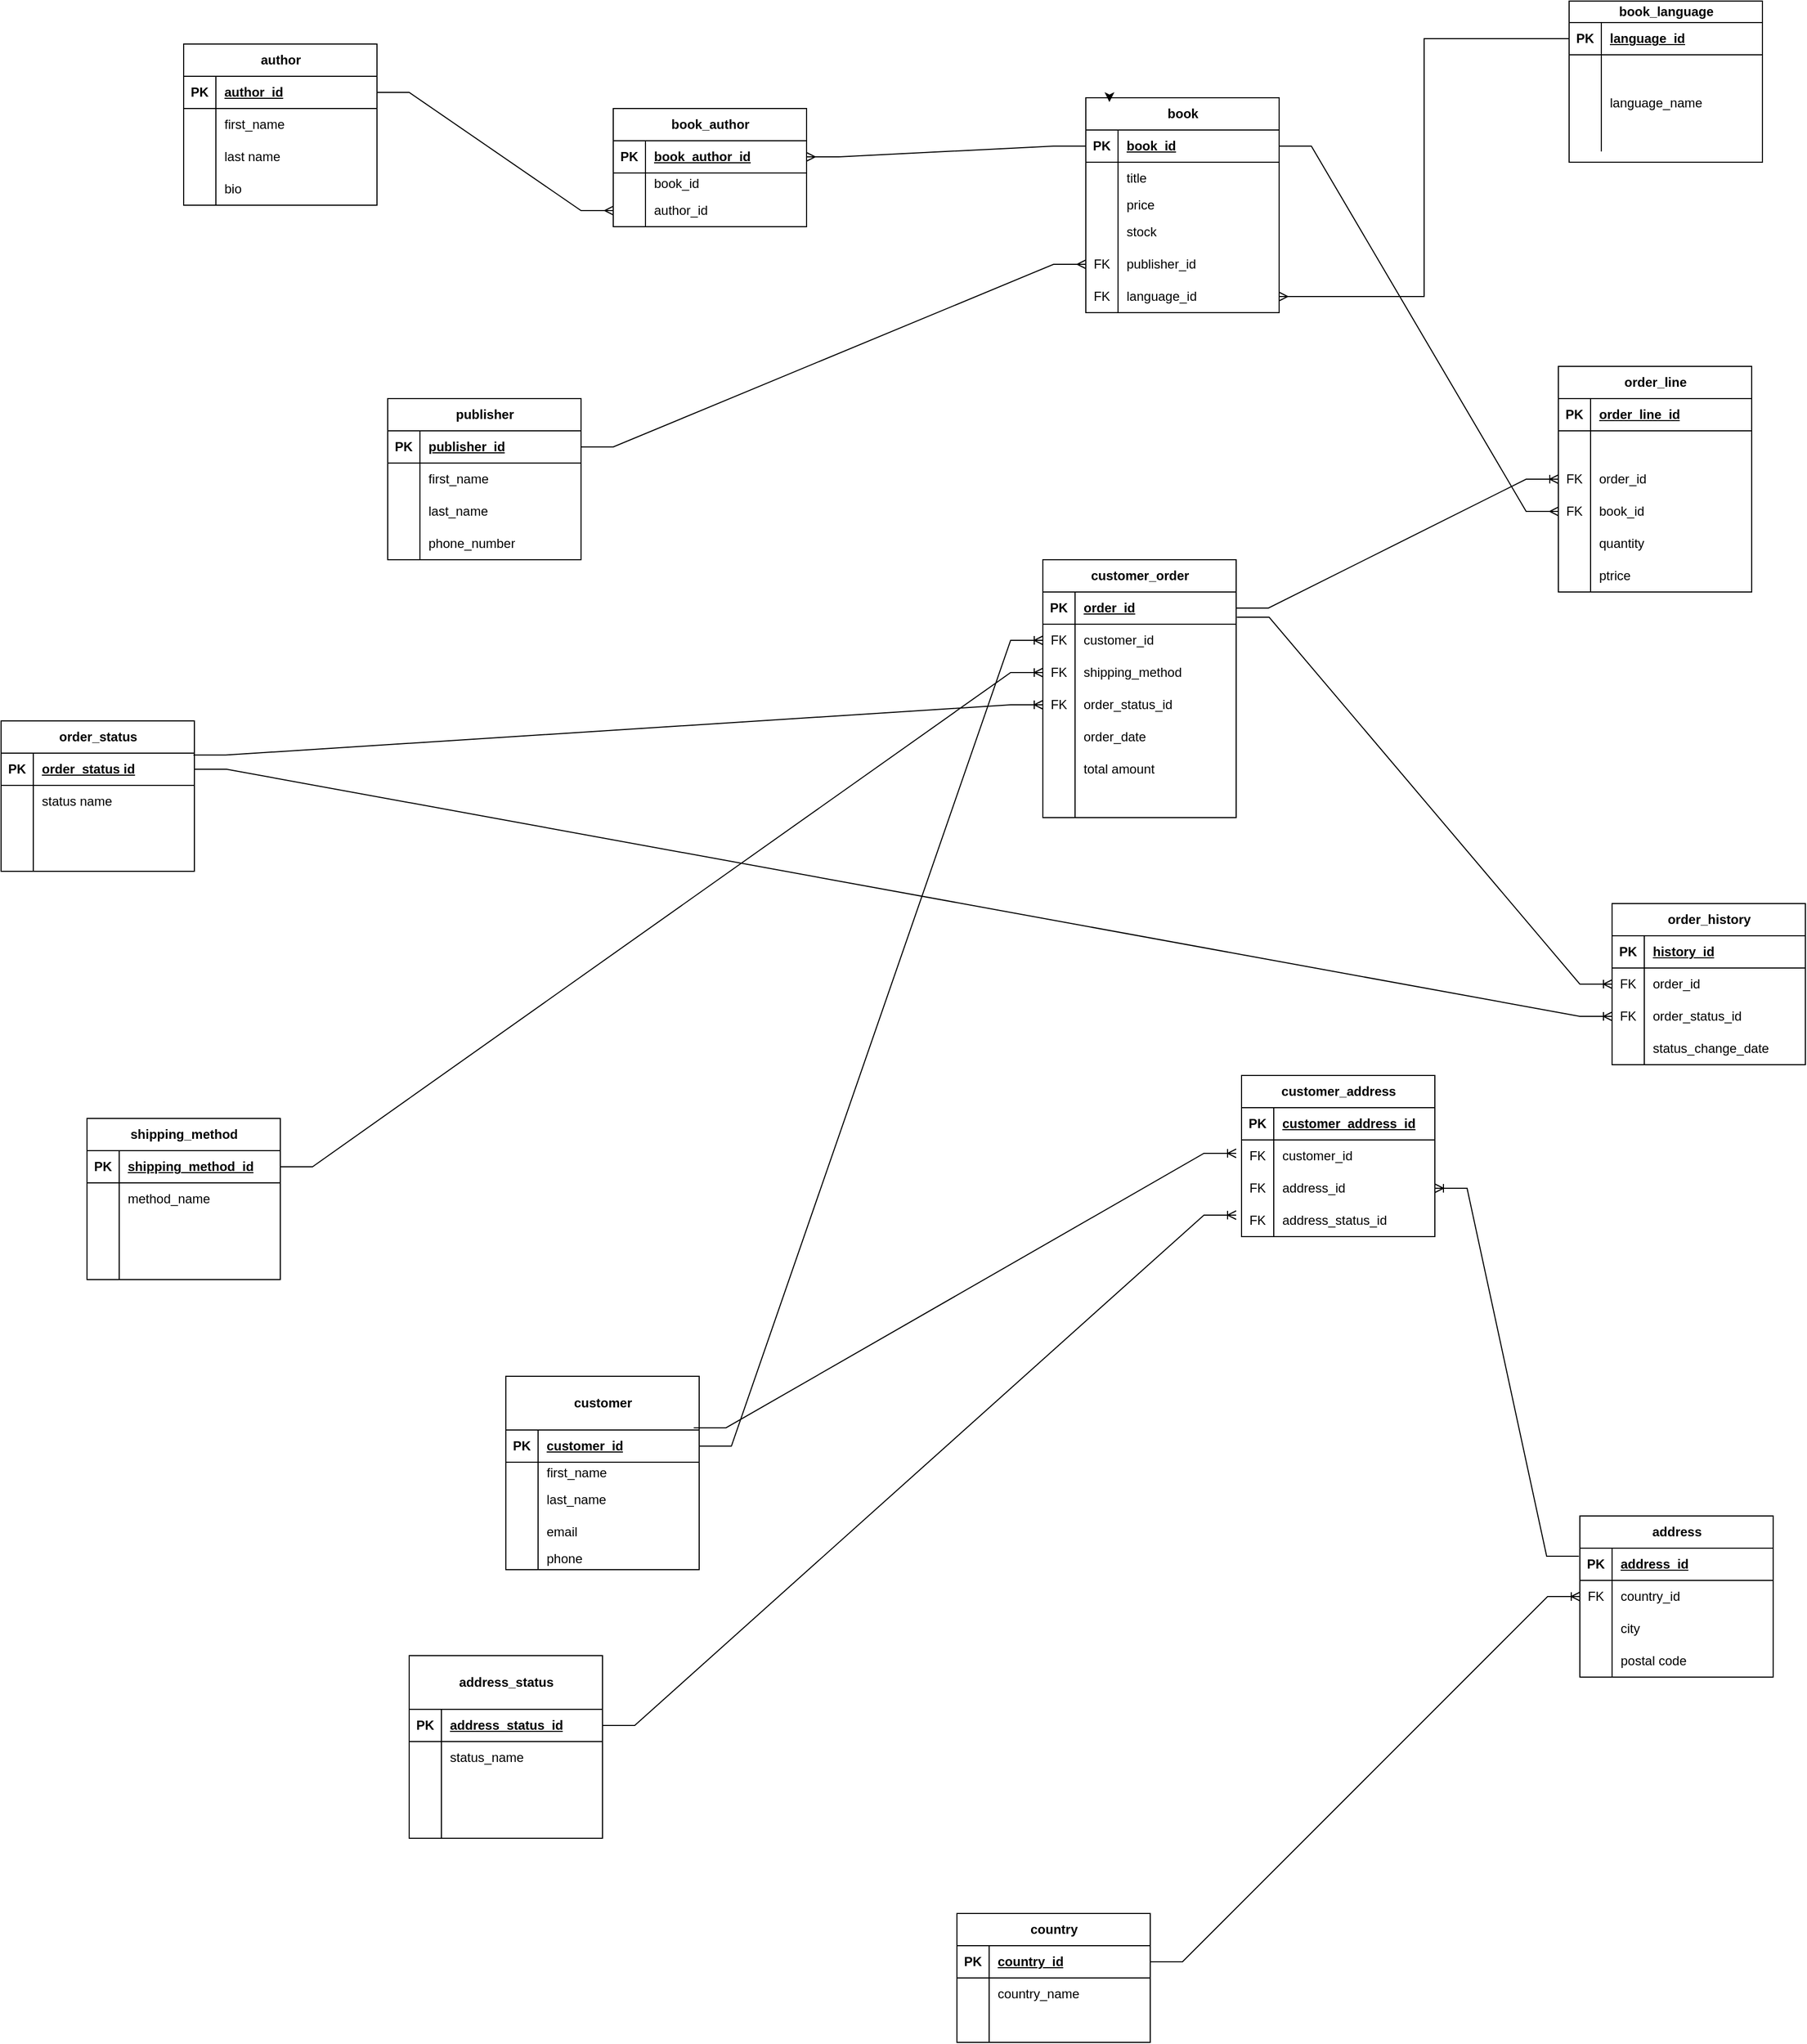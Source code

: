 <mxfile version="26.2.12">
  <diagram name="Page-1" id="sNlpzuWIgk8AGxYkHRoo">
    <mxGraphModel dx="5463" dy="1703" grid="1" gridSize="10" guides="1" tooltips="1" connect="1" arrows="1" fold="1" page="1" pageScale="1" pageWidth="850" pageHeight="1100" math="0" shadow="0">
      <root>
        <mxCell id="0" />
        <mxCell id="1" parent="0" />
        <mxCell id="bATUXsvJRLz7tb7T7iqO-29" value="author" style="shape=table;startSize=30;container=1;collapsible=1;childLayout=tableLayout;fixedRows=1;rowLines=0;fontStyle=1;align=center;resizeLast=1;html=1;" vertex="1" parent="1">
          <mxGeometry x="-1590" y="90" width="180" height="150" as="geometry" />
        </mxCell>
        <mxCell id="bATUXsvJRLz7tb7T7iqO-30" value="" style="shape=tableRow;horizontal=0;startSize=0;swimlaneHead=0;swimlaneBody=0;fillColor=none;collapsible=0;dropTarget=0;points=[[0,0.5],[1,0.5]];portConstraint=eastwest;top=0;left=0;right=0;bottom=1;" vertex="1" parent="bATUXsvJRLz7tb7T7iqO-29">
          <mxGeometry y="30" width="180" height="30" as="geometry" />
        </mxCell>
        <mxCell id="bATUXsvJRLz7tb7T7iqO-31" value="PK" style="shape=partialRectangle;connectable=0;fillColor=none;top=0;left=0;bottom=0;right=0;fontStyle=1;overflow=hidden;whiteSpace=wrap;html=1;" vertex="1" parent="bATUXsvJRLz7tb7T7iqO-30">
          <mxGeometry width="30" height="30" as="geometry">
            <mxRectangle width="30" height="30" as="alternateBounds" />
          </mxGeometry>
        </mxCell>
        <mxCell id="bATUXsvJRLz7tb7T7iqO-32" value="author_id" style="shape=partialRectangle;connectable=0;fillColor=none;top=0;left=0;bottom=0;right=0;align=left;spacingLeft=6;fontStyle=5;overflow=hidden;whiteSpace=wrap;html=1;" vertex="1" parent="bATUXsvJRLz7tb7T7iqO-30">
          <mxGeometry x="30" width="150" height="30" as="geometry">
            <mxRectangle width="150" height="30" as="alternateBounds" />
          </mxGeometry>
        </mxCell>
        <mxCell id="bATUXsvJRLz7tb7T7iqO-33" value="" style="shape=tableRow;horizontal=0;startSize=0;swimlaneHead=0;swimlaneBody=0;fillColor=none;collapsible=0;dropTarget=0;points=[[0,0.5],[1,0.5]];portConstraint=eastwest;top=0;left=0;right=0;bottom=0;" vertex="1" parent="bATUXsvJRLz7tb7T7iqO-29">
          <mxGeometry y="60" width="180" height="30" as="geometry" />
        </mxCell>
        <mxCell id="bATUXsvJRLz7tb7T7iqO-34" value="" style="shape=partialRectangle;connectable=0;fillColor=none;top=0;left=0;bottom=0;right=0;editable=1;overflow=hidden;whiteSpace=wrap;html=1;" vertex="1" parent="bATUXsvJRLz7tb7T7iqO-33">
          <mxGeometry width="30" height="30" as="geometry">
            <mxRectangle width="30" height="30" as="alternateBounds" />
          </mxGeometry>
        </mxCell>
        <mxCell id="bATUXsvJRLz7tb7T7iqO-35" value="first_name" style="shape=partialRectangle;connectable=0;fillColor=none;top=0;left=0;bottom=0;right=0;align=left;spacingLeft=6;overflow=hidden;whiteSpace=wrap;html=1;" vertex="1" parent="bATUXsvJRLz7tb7T7iqO-33">
          <mxGeometry x="30" width="150" height="30" as="geometry">
            <mxRectangle width="150" height="30" as="alternateBounds" />
          </mxGeometry>
        </mxCell>
        <mxCell id="bATUXsvJRLz7tb7T7iqO-36" value="" style="shape=tableRow;horizontal=0;startSize=0;swimlaneHead=0;swimlaneBody=0;fillColor=none;collapsible=0;dropTarget=0;points=[[0,0.5],[1,0.5]];portConstraint=eastwest;top=0;left=0;right=0;bottom=0;" vertex="1" parent="bATUXsvJRLz7tb7T7iqO-29">
          <mxGeometry y="90" width="180" height="30" as="geometry" />
        </mxCell>
        <mxCell id="bATUXsvJRLz7tb7T7iqO-37" value="" style="shape=partialRectangle;connectable=0;fillColor=none;top=0;left=0;bottom=0;right=0;editable=1;overflow=hidden;whiteSpace=wrap;html=1;" vertex="1" parent="bATUXsvJRLz7tb7T7iqO-36">
          <mxGeometry width="30" height="30" as="geometry">
            <mxRectangle width="30" height="30" as="alternateBounds" />
          </mxGeometry>
        </mxCell>
        <mxCell id="bATUXsvJRLz7tb7T7iqO-38" value="last name" style="shape=partialRectangle;connectable=0;fillColor=none;top=0;left=0;bottom=0;right=0;align=left;spacingLeft=6;overflow=hidden;whiteSpace=wrap;html=1;" vertex="1" parent="bATUXsvJRLz7tb7T7iqO-36">
          <mxGeometry x="30" width="150" height="30" as="geometry">
            <mxRectangle width="150" height="30" as="alternateBounds" />
          </mxGeometry>
        </mxCell>
        <mxCell id="bATUXsvJRLz7tb7T7iqO-39" value="" style="shape=tableRow;horizontal=0;startSize=0;swimlaneHead=0;swimlaneBody=0;fillColor=none;collapsible=0;dropTarget=0;points=[[0,0.5],[1,0.5]];portConstraint=eastwest;top=0;left=0;right=0;bottom=0;" vertex="1" parent="bATUXsvJRLz7tb7T7iqO-29">
          <mxGeometry y="120" width="180" height="30" as="geometry" />
        </mxCell>
        <mxCell id="bATUXsvJRLz7tb7T7iqO-40" value="" style="shape=partialRectangle;connectable=0;fillColor=none;top=0;left=0;bottom=0;right=0;editable=1;overflow=hidden;whiteSpace=wrap;html=1;" vertex="1" parent="bATUXsvJRLz7tb7T7iqO-39">
          <mxGeometry width="30" height="30" as="geometry">
            <mxRectangle width="30" height="30" as="alternateBounds" />
          </mxGeometry>
        </mxCell>
        <mxCell id="bATUXsvJRLz7tb7T7iqO-41" value="bio" style="shape=partialRectangle;connectable=0;fillColor=none;top=0;left=0;bottom=0;right=0;align=left;spacingLeft=6;overflow=hidden;whiteSpace=wrap;html=1;" vertex="1" parent="bATUXsvJRLz7tb7T7iqO-39">
          <mxGeometry x="30" width="150" height="30" as="geometry">
            <mxRectangle width="150" height="30" as="alternateBounds" />
          </mxGeometry>
        </mxCell>
        <mxCell id="bATUXsvJRLz7tb7T7iqO-42" value="publisher" style="shape=table;startSize=30;container=1;collapsible=1;childLayout=tableLayout;fixedRows=1;rowLines=0;fontStyle=1;align=center;resizeLast=1;html=1;" vertex="1" parent="1">
          <mxGeometry x="-1400" y="420" width="180" height="150" as="geometry" />
        </mxCell>
        <mxCell id="bATUXsvJRLz7tb7T7iqO-43" value="" style="shape=tableRow;horizontal=0;startSize=0;swimlaneHead=0;swimlaneBody=0;fillColor=none;collapsible=0;dropTarget=0;points=[[0,0.5],[1,0.5]];portConstraint=eastwest;top=0;left=0;right=0;bottom=1;" vertex="1" parent="bATUXsvJRLz7tb7T7iqO-42">
          <mxGeometry y="30" width="180" height="30" as="geometry" />
        </mxCell>
        <mxCell id="bATUXsvJRLz7tb7T7iqO-44" value="PK" style="shape=partialRectangle;connectable=0;fillColor=none;top=0;left=0;bottom=0;right=0;fontStyle=1;overflow=hidden;whiteSpace=wrap;html=1;" vertex="1" parent="bATUXsvJRLz7tb7T7iqO-43">
          <mxGeometry width="30" height="30" as="geometry">
            <mxRectangle width="30" height="30" as="alternateBounds" />
          </mxGeometry>
        </mxCell>
        <mxCell id="bATUXsvJRLz7tb7T7iqO-45" value="publisher_id" style="shape=partialRectangle;connectable=0;fillColor=none;top=0;left=0;bottom=0;right=0;align=left;spacingLeft=6;fontStyle=5;overflow=hidden;whiteSpace=wrap;html=1;" vertex="1" parent="bATUXsvJRLz7tb7T7iqO-43">
          <mxGeometry x="30" width="150" height="30" as="geometry">
            <mxRectangle width="150" height="30" as="alternateBounds" />
          </mxGeometry>
        </mxCell>
        <mxCell id="bATUXsvJRLz7tb7T7iqO-46" value="" style="shape=tableRow;horizontal=0;startSize=0;swimlaneHead=0;swimlaneBody=0;fillColor=none;collapsible=0;dropTarget=0;points=[[0,0.5],[1,0.5]];portConstraint=eastwest;top=0;left=0;right=0;bottom=0;" vertex="1" parent="bATUXsvJRLz7tb7T7iqO-42">
          <mxGeometry y="60" width="180" height="30" as="geometry" />
        </mxCell>
        <mxCell id="bATUXsvJRLz7tb7T7iqO-47" value="" style="shape=partialRectangle;connectable=0;fillColor=none;top=0;left=0;bottom=0;right=0;editable=1;overflow=hidden;whiteSpace=wrap;html=1;" vertex="1" parent="bATUXsvJRLz7tb7T7iqO-46">
          <mxGeometry width="30" height="30" as="geometry">
            <mxRectangle width="30" height="30" as="alternateBounds" />
          </mxGeometry>
        </mxCell>
        <mxCell id="bATUXsvJRLz7tb7T7iqO-48" value="first_name" style="shape=partialRectangle;connectable=0;fillColor=none;top=0;left=0;bottom=0;right=0;align=left;spacingLeft=6;overflow=hidden;whiteSpace=wrap;html=1;" vertex="1" parent="bATUXsvJRLz7tb7T7iqO-46">
          <mxGeometry x="30" width="150" height="30" as="geometry">
            <mxRectangle width="150" height="30" as="alternateBounds" />
          </mxGeometry>
        </mxCell>
        <mxCell id="bATUXsvJRLz7tb7T7iqO-49" value="" style="shape=tableRow;horizontal=0;startSize=0;swimlaneHead=0;swimlaneBody=0;fillColor=none;collapsible=0;dropTarget=0;points=[[0,0.5],[1,0.5]];portConstraint=eastwest;top=0;left=0;right=0;bottom=0;" vertex="1" parent="bATUXsvJRLz7tb7T7iqO-42">
          <mxGeometry y="90" width="180" height="30" as="geometry" />
        </mxCell>
        <mxCell id="bATUXsvJRLz7tb7T7iqO-50" value="" style="shape=partialRectangle;connectable=0;fillColor=none;top=0;left=0;bottom=0;right=0;editable=1;overflow=hidden;whiteSpace=wrap;html=1;" vertex="1" parent="bATUXsvJRLz7tb7T7iqO-49">
          <mxGeometry width="30" height="30" as="geometry">
            <mxRectangle width="30" height="30" as="alternateBounds" />
          </mxGeometry>
        </mxCell>
        <mxCell id="bATUXsvJRLz7tb7T7iqO-51" value="last_name" style="shape=partialRectangle;connectable=0;fillColor=none;top=0;left=0;bottom=0;right=0;align=left;spacingLeft=6;overflow=hidden;whiteSpace=wrap;html=1;" vertex="1" parent="bATUXsvJRLz7tb7T7iqO-49">
          <mxGeometry x="30" width="150" height="30" as="geometry">
            <mxRectangle width="150" height="30" as="alternateBounds" />
          </mxGeometry>
        </mxCell>
        <mxCell id="bATUXsvJRLz7tb7T7iqO-52" value="" style="shape=tableRow;horizontal=0;startSize=0;swimlaneHead=0;swimlaneBody=0;fillColor=none;collapsible=0;dropTarget=0;points=[[0,0.5],[1,0.5]];portConstraint=eastwest;top=0;left=0;right=0;bottom=0;" vertex="1" parent="bATUXsvJRLz7tb7T7iqO-42">
          <mxGeometry y="120" width="180" height="30" as="geometry" />
        </mxCell>
        <mxCell id="bATUXsvJRLz7tb7T7iqO-53" value="" style="shape=partialRectangle;connectable=0;fillColor=none;top=0;left=0;bottom=0;right=0;editable=1;overflow=hidden;whiteSpace=wrap;html=1;" vertex="1" parent="bATUXsvJRLz7tb7T7iqO-52">
          <mxGeometry width="30" height="30" as="geometry">
            <mxRectangle width="30" height="30" as="alternateBounds" />
          </mxGeometry>
        </mxCell>
        <mxCell id="bATUXsvJRLz7tb7T7iqO-54" value="phone_number" style="shape=partialRectangle;connectable=0;fillColor=none;top=0;left=0;bottom=0;right=0;align=left;spacingLeft=6;overflow=hidden;whiteSpace=wrap;html=1;" vertex="1" parent="bATUXsvJRLz7tb7T7iqO-52">
          <mxGeometry x="30" width="150" height="30" as="geometry">
            <mxRectangle width="150" height="30" as="alternateBounds" />
          </mxGeometry>
        </mxCell>
        <mxCell id="bATUXsvJRLz7tb7T7iqO-16" value="book_language" style="shape=table;startSize=20;container=1;collapsible=1;childLayout=tableLayout;fixedRows=1;rowLines=0;fontStyle=1;align=center;resizeLast=1;html=1;" vertex="1" parent="1">
          <mxGeometry x="-300" y="50" width="180" height="150" as="geometry" />
        </mxCell>
        <mxCell id="bATUXsvJRLz7tb7T7iqO-17" value="" style="shape=tableRow;horizontal=0;startSize=0;swimlaneHead=0;swimlaneBody=0;fillColor=none;collapsible=0;dropTarget=0;points=[[0,0.5],[1,0.5]];portConstraint=eastwest;top=0;left=0;right=0;bottom=1;" vertex="1" parent="bATUXsvJRLz7tb7T7iqO-16">
          <mxGeometry y="20" width="180" height="30" as="geometry" />
        </mxCell>
        <mxCell id="bATUXsvJRLz7tb7T7iqO-18" value="PK" style="shape=partialRectangle;connectable=0;fillColor=none;top=0;left=0;bottom=0;right=0;fontStyle=1;overflow=hidden;whiteSpace=wrap;html=1;" vertex="1" parent="bATUXsvJRLz7tb7T7iqO-17">
          <mxGeometry width="30" height="30" as="geometry">
            <mxRectangle width="30" height="30" as="alternateBounds" />
          </mxGeometry>
        </mxCell>
        <mxCell id="bATUXsvJRLz7tb7T7iqO-19" value="language_id" style="shape=partialRectangle;connectable=0;fillColor=none;top=0;left=0;bottom=0;right=0;align=left;spacingLeft=6;fontStyle=5;overflow=hidden;whiteSpace=wrap;html=1;" vertex="1" parent="bATUXsvJRLz7tb7T7iqO-17">
          <mxGeometry x="30" width="150" height="30" as="geometry">
            <mxRectangle width="150" height="30" as="alternateBounds" />
          </mxGeometry>
        </mxCell>
        <mxCell id="bATUXsvJRLz7tb7T7iqO-20" value="" style="shape=tableRow;horizontal=0;startSize=0;swimlaneHead=0;swimlaneBody=0;fillColor=none;collapsible=0;dropTarget=0;points=[[0,0.5],[1,0.5]];portConstraint=eastwest;top=0;left=0;right=0;bottom=0;" vertex="1" parent="bATUXsvJRLz7tb7T7iqO-16">
          <mxGeometry y="50" width="180" height="30" as="geometry" />
        </mxCell>
        <mxCell id="bATUXsvJRLz7tb7T7iqO-21" value="" style="shape=partialRectangle;connectable=0;fillColor=none;top=0;left=0;bottom=0;right=0;editable=1;overflow=hidden;whiteSpace=wrap;html=1;" vertex="1" parent="bATUXsvJRLz7tb7T7iqO-20">
          <mxGeometry width="30" height="30" as="geometry">
            <mxRectangle width="30" height="30" as="alternateBounds" />
          </mxGeometry>
        </mxCell>
        <mxCell id="bATUXsvJRLz7tb7T7iqO-22" value="" style="shape=partialRectangle;connectable=0;fillColor=none;top=0;left=0;bottom=0;right=0;align=left;spacingLeft=6;overflow=hidden;whiteSpace=wrap;html=1;" vertex="1" parent="bATUXsvJRLz7tb7T7iqO-20">
          <mxGeometry x="30" width="150" height="30" as="geometry">
            <mxRectangle width="150" height="30" as="alternateBounds" />
          </mxGeometry>
        </mxCell>
        <mxCell id="bATUXsvJRLz7tb7T7iqO-23" value="" style="shape=tableRow;horizontal=0;startSize=0;swimlaneHead=0;swimlaneBody=0;fillColor=none;collapsible=0;dropTarget=0;points=[[0,0.5],[1,0.5]];portConstraint=eastwest;top=0;left=0;right=0;bottom=0;" vertex="1" parent="bATUXsvJRLz7tb7T7iqO-16">
          <mxGeometry y="80" width="180" height="30" as="geometry" />
        </mxCell>
        <mxCell id="bATUXsvJRLz7tb7T7iqO-24" value="" style="shape=partialRectangle;connectable=0;fillColor=none;top=0;left=0;bottom=0;right=0;editable=1;overflow=hidden;whiteSpace=wrap;html=1;" vertex="1" parent="bATUXsvJRLz7tb7T7iqO-23">
          <mxGeometry width="30" height="30" as="geometry">
            <mxRectangle width="30" height="30" as="alternateBounds" />
          </mxGeometry>
        </mxCell>
        <mxCell id="bATUXsvJRLz7tb7T7iqO-25" value="language_name" style="shape=partialRectangle;connectable=0;fillColor=none;top=0;left=0;bottom=0;right=0;align=left;spacingLeft=6;overflow=hidden;whiteSpace=wrap;html=1;" vertex="1" parent="bATUXsvJRLz7tb7T7iqO-23">
          <mxGeometry x="30" width="150" height="30" as="geometry">
            <mxRectangle width="150" height="30" as="alternateBounds" />
          </mxGeometry>
        </mxCell>
        <mxCell id="bATUXsvJRLz7tb7T7iqO-26" value="" style="shape=tableRow;horizontal=0;startSize=0;swimlaneHead=0;swimlaneBody=0;fillColor=none;collapsible=0;dropTarget=0;points=[[0,0.5],[1,0.5]];portConstraint=eastwest;top=0;left=0;right=0;bottom=0;" vertex="1" parent="bATUXsvJRLz7tb7T7iqO-16">
          <mxGeometry y="110" width="180" height="30" as="geometry" />
        </mxCell>
        <mxCell id="bATUXsvJRLz7tb7T7iqO-27" value="" style="shape=partialRectangle;connectable=0;fillColor=none;top=0;left=0;bottom=0;right=0;editable=1;overflow=hidden;whiteSpace=wrap;html=1;" vertex="1" parent="bATUXsvJRLz7tb7T7iqO-26">
          <mxGeometry width="30" height="30" as="geometry">
            <mxRectangle width="30" height="30" as="alternateBounds" />
          </mxGeometry>
        </mxCell>
        <mxCell id="bATUXsvJRLz7tb7T7iqO-28" value="" style="shape=partialRectangle;connectable=0;fillColor=none;top=0;left=0;bottom=0;right=0;align=left;spacingLeft=6;overflow=hidden;whiteSpace=wrap;html=1;" vertex="1" parent="bATUXsvJRLz7tb7T7iqO-26">
          <mxGeometry x="30" width="150" height="30" as="geometry">
            <mxRectangle width="150" height="30" as="alternateBounds" />
          </mxGeometry>
        </mxCell>
        <mxCell id="bATUXsvJRLz7tb7T7iqO-59" value="book_author" style="shape=table;startSize=30;container=1;collapsible=1;childLayout=tableLayout;fixedRows=1;rowLines=0;fontStyle=1;align=center;resizeLast=1;html=1;" vertex="1" parent="1">
          <mxGeometry x="-1190" y="150" width="180" height="110" as="geometry" />
        </mxCell>
        <mxCell id="bATUXsvJRLz7tb7T7iqO-60" value="" style="shape=tableRow;horizontal=0;startSize=0;swimlaneHead=0;swimlaneBody=0;fillColor=none;collapsible=0;dropTarget=0;points=[[0,0.5],[1,0.5]];portConstraint=eastwest;top=0;left=0;right=0;bottom=1;" vertex="1" parent="bATUXsvJRLz7tb7T7iqO-59">
          <mxGeometry y="30" width="180" height="30" as="geometry" />
        </mxCell>
        <mxCell id="bATUXsvJRLz7tb7T7iqO-61" value="PK" style="shape=partialRectangle;connectable=0;fillColor=none;top=0;left=0;bottom=0;right=0;fontStyle=1;overflow=hidden;whiteSpace=wrap;html=1;" vertex="1" parent="bATUXsvJRLz7tb7T7iqO-60">
          <mxGeometry width="30" height="30" as="geometry">
            <mxRectangle width="30" height="30" as="alternateBounds" />
          </mxGeometry>
        </mxCell>
        <mxCell id="bATUXsvJRLz7tb7T7iqO-62" value="book_author_id" style="shape=partialRectangle;connectable=0;fillColor=none;top=0;left=0;bottom=0;right=0;align=left;spacingLeft=6;fontStyle=5;overflow=hidden;whiteSpace=wrap;html=1;" vertex="1" parent="bATUXsvJRLz7tb7T7iqO-60">
          <mxGeometry x="30" width="150" height="30" as="geometry">
            <mxRectangle width="150" height="30" as="alternateBounds" />
          </mxGeometry>
        </mxCell>
        <mxCell id="bATUXsvJRLz7tb7T7iqO-63" value="" style="shape=tableRow;horizontal=0;startSize=0;swimlaneHead=0;swimlaneBody=0;fillColor=none;collapsible=0;dropTarget=0;points=[[0,0.5],[1,0.5]];portConstraint=eastwest;top=0;left=0;right=0;bottom=0;" vertex="1" parent="bATUXsvJRLz7tb7T7iqO-59">
          <mxGeometry y="60" width="180" height="20" as="geometry" />
        </mxCell>
        <mxCell id="bATUXsvJRLz7tb7T7iqO-64" value="" style="shape=partialRectangle;connectable=0;fillColor=none;top=0;left=0;bottom=0;right=0;editable=1;overflow=hidden;whiteSpace=wrap;html=1;" vertex="1" parent="bATUXsvJRLz7tb7T7iqO-63">
          <mxGeometry width="30" height="20" as="geometry">
            <mxRectangle width="30" height="20" as="alternateBounds" />
          </mxGeometry>
        </mxCell>
        <mxCell id="bATUXsvJRLz7tb7T7iqO-65" value="book_id" style="shape=partialRectangle;connectable=0;fillColor=none;top=0;left=0;bottom=0;right=0;align=left;spacingLeft=6;overflow=hidden;whiteSpace=wrap;html=1;" vertex="1" parent="bATUXsvJRLz7tb7T7iqO-63">
          <mxGeometry x="30" width="150" height="20" as="geometry">
            <mxRectangle width="150" height="20" as="alternateBounds" />
          </mxGeometry>
        </mxCell>
        <mxCell id="bATUXsvJRLz7tb7T7iqO-66" value="" style="shape=tableRow;horizontal=0;startSize=0;swimlaneHead=0;swimlaneBody=0;fillColor=none;collapsible=0;dropTarget=0;points=[[0,0.5],[1,0.5]];portConstraint=eastwest;top=0;left=0;right=0;bottom=0;" vertex="1" parent="bATUXsvJRLz7tb7T7iqO-59">
          <mxGeometry y="80" width="180" height="30" as="geometry" />
        </mxCell>
        <mxCell id="bATUXsvJRLz7tb7T7iqO-67" value="" style="shape=partialRectangle;connectable=0;fillColor=none;top=0;left=0;bottom=0;right=0;editable=1;overflow=hidden;whiteSpace=wrap;html=1;" vertex="1" parent="bATUXsvJRLz7tb7T7iqO-66">
          <mxGeometry width="30" height="30" as="geometry">
            <mxRectangle width="30" height="30" as="alternateBounds" />
          </mxGeometry>
        </mxCell>
        <mxCell id="bATUXsvJRLz7tb7T7iqO-68" value="author_id" style="shape=partialRectangle;connectable=0;fillColor=none;top=0;left=0;bottom=0;right=0;align=left;spacingLeft=6;overflow=hidden;whiteSpace=wrap;html=1;" vertex="1" parent="bATUXsvJRLz7tb7T7iqO-66">
          <mxGeometry x="30" width="150" height="30" as="geometry">
            <mxRectangle width="150" height="30" as="alternateBounds" />
          </mxGeometry>
        </mxCell>
        <mxCell id="bATUXsvJRLz7tb7T7iqO-72" value="book" style="shape=table;startSize=30;container=1;collapsible=1;childLayout=tableLayout;fixedRows=1;rowLines=0;fontStyle=1;align=center;resizeLast=1;html=1;" vertex="1" parent="1">
          <mxGeometry x="-750" y="140" width="180" height="200" as="geometry" />
        </mxCell>
        <mxCell id="bATUXsvJRLz7tb7T7iqO-73" value="" style="shape=tableRow;horizontal=0;startSize=0;swimlaneHead=0;swimlaneBody=0;fillColor=none;collapsible=0;dropTarget=0;points=[[0,0.5],[1,0.5]];portConstraint=eastwest;top=0;left=0;right=0;bottom=1;" vertex="1" parent="bATUXsvJRLz7tb7T7iqO-72">
          <mxGeometry y="30" width="180" height="30" as="geometry" />
        </mxCell>
        <mxCell id="bATUXsvJRLz7tb7T7iqO-74" value="PK" style="shape=partialRectangle;connectable=0;fillColor=none;top=0;left=0;bottom=0;right=0;fontStyle=1;overflow=hidden;whiteSpace=wrap;html=1;" vertex="1" parent="bATUXsvJRLz7tb7T7iqO-73">
          <mxGeometry width="30" height="30" as="geometry">
            <mxRectangle width="30" height="30" as="alternateBounds" />
          </mxGeometry>
        </mxCell>
        <mxCell id="bATUXsvJRLz7tb7T7iqO-75" value="book_id" style="shape=partialRectangle;connectable=0;fillColor=none;top=0;left=0;bottom=0;right=0;align=left;spacingLeft=6;fontStyle=5;overflow=hidden;whiteSpace=wrap;html=1;" vertex="1" parent="bATUXsvJRLz7tb7T7iqO-73">
          <mxGeometry x="30" width="150" height="30" as="geometry">
            <mxRectangle width="150" height="30" as="alternateBounds" />
          </mxGeometry>
        </mxCell>
        <mxCell id="bATUXsvJRLz7tb7T7iqO-76" value="" style="shape=tableRow;horizontal=0;startSize=0;swimlaneHead=0;swimlaneBody=0;fillColor=none;collapsible=0;dropTarget=0;points=[[0,0.5],[1,0.5]];portConstraint=eastwest;top=0;left=0;right=0;bottom=0;" vertex="1" parent="bATUXsvJRLz7tb7T7iqO-72">
          <mxGeometry y="60" width="180" height="30" as="geometry" />
        </mxCell>
        <mxCell id="bATUXsvJRLz7tb7T7iqO-77" value="" style="shape=partialRectangle;connectable=0;fillColor=none;top=0;left=0;bottom=0;right=0;editable=1;overflow=hidden;whiteSpace=wrap;html=1;" vertex="1" parent="bATUXsvJRLz7tb7T7iqO-76">
          <mxGeometry width="30" height="30" as="geometry">
            <mxRectangle width="30" height="30" as="alternateBounds" />
          </mxGeometry>
        </mxCell>
        <mxCell id="bATUXsvJRLz7tb7T7iqO-78" value="title" style="shape=partialRectangle;connectable=0;fillColor=none;top=0;left=0;bottom=0;right=0;align=left;spacingLeft=6;overflow=hidden;whiteSpace=wrap;html=1;" vertex="1" parent="bATUXsvJRLz7tb7T7iqO-76">
          <mxGeometry x="30" width="150" height="30" as="geometry">
            <mxRectangle width="150" height="30" as="alternateBounds" />
          </mxGeometry>
        </mxCell>
        <mxCell id="bATUXsvJRLz7tb7T7iqO-79" value="" style="shape=tableRow;horizontal=0;startSize=0;swimlaneHead=0;swimlaneBody=0;fillColor=none;collapsible=0;dropTarget=0;points=[[0,0.5],[1,0.5]];portConstraint=eastwest;top=0;left=0;right=0;bottom=0;" vertex="1" parent="bATUXsvJRLz7tb7T7iqO-72">
          <mxGeometry y="90" width="180" height="20" as="geometry" />
        </mxCell>
        <mxCell id="bATUXsvJRLz7tb7T7iqO-80" value="" style="shape=partialRectangle;connectable=0;fillColor=none;top=0;left=0;bottom=0;right=0;editable=1;overflow=hidden;whiteSpace=wrap;html=1;" vertex="1" parent="bATUXsvJRLz7tb7T7iqO-79">
          <mxGeometry width="30" height="20" as="geometry">
            <mxRectangle width="30" height="20" as="alternateBounds" />
          </mxGeometry>
        </mxCell>
        <mxCell id="bATUXsvJRLz7tb7T7iqO-81" value="price" style="shape=partialRectangle;connectable=0;fillColor=none;top=0;left=0;bottom=0;right=0;align=left;spacingLeft=6;overflow=hidden;whiteSpace=wrap;html=1;" vertex="1" parent="bATUXsvJRLz7tb7T7iqO-79">
          <mxGeometry x="30" width="150" height="20" as="geometry">
            <mxRectangle width="150" height="20" as="alternateBounds" />
          </mxGeometry>
        </mxCell>
        <mxCell id="bATUXsvJRLz7tb7T7iqO-82" value="" style="shape=tableRow;horizontal=0;startSize=0;swimlaneHead=0;swimlaneBody=0;fillColor=none;collapsible=0;dropTarget=0;points=[[0,0.5],[1,0.5]];portConstraint=eastwest;top=0;left=0;right=0;bottom=0;" vertex="1" parent="bATUXsvJRLz7tb7T7iqO-72">
          <mxGeometry y="110" width="180" height="30" as="geometry" />
        </mxCell>
        <mxCell id="bATUXsvJRLz7tb7T7iqO-83" value="" style="shape=partialRectangle;connectable=0;fillColor=none;top=0;left=0;bottom=0;right=0;editable=1;overflow=hidden;whiteSpace=wrap;html=1;" vertex="1" parent="bATUXsvJRLz7tb7T7iqO-82">
          <mxGeometry width="30" height="30" as="geometry">
            <mxRectangle width="30" height="30" as="alternateBounds" />
          </mxGeometry>
        </mxCell>
        <mxCell id="bATUXsvJRLz7tb7T7iqO-84" value="stock" style="shape=partialRectangle;connectable=0;fillColor=none;top=0;left=0;bottom=0;right=0;align=left;spacingLeft=6;overflow=hidden;whiteSpace=wrap;html=1;" vertex="1" parent="bATUXsvJRLz7tb7T7iqO-82">
          <mxGeometry x="30" width="150" height="30" as="geometry">
            <mxRectangle width="150" height="30" as="alternateBounds" />
          </mxGeometry>
        </mxCell>
        <mxCell id="bATUXsvJRLz7tb7T7iqO-85" value="" style="shape=tableRow;horizontal=0;startSize=0;swimlaneHead=0;swimlaneBody=0;fillColor=none;collapsible=0;dropTarget=0;points=[[0,0.5],[1,0.5]];portConstraint=eastwest;top=0;left=0;right=0;bottom=0;" vertex="1" parent="bATUXsvJRLz7tb7T7iqO-72">
          <mxGeometry y="140" width="180" height="30" as="geometry" />
        </mxCell>
        <mxCell id="bATUXsvJRLz7tb7T7iqO-86" value="FK" style="shape=partialRectangle;connectable=0;fillColor=none;top=0;left=0;bottom=0;right=0;editable=1;overflow=hidden;whiteSpace=wrap;html=1;" vertex="1" parent="bATUXsvJRLz7tb7T7iqO-85">
          <mxGeometry width="30" height="30" as="geometry">
            <mxRectangle width="30" height="30" as="alternateBounds" />
          </mxGeometry>
        </mxCell>
        <mxCell id="bATUXsvJRLz7tb7T7iqO-87" value="publisher_id" style="shape=partialRectangle;connectable=0;fillColor=none;top=0;left=0;bottom=0;right=0;align=left;spacingLeft=6;overflow=hidden;whiteSpace=wrap;html=1;" vertex="1" parent="bATUXsvJRLz7tb7T7iqO-85">
          <mxGeometry x="30" width="150" height="30" as="geometry">
            <mxRectangle width="150" height="30" as="alternateBounds" />
          </mxGeometry>
        </mxCell>
        <mxCell id="bATUXsvJRLz7tb7T7iqO-88" value="" style="shape=tableRow;horizontal=0;startSize=0;swimlaneHead=0;swimlaneBody=0;fillColor=none;collapsible=0;dropTarget=0;points=[[0,0.5],[1,0.5]];portConstraint=eastwest;top=0;left=0;right=0;bottom=0;" vertex="1" parent="bATUXsvJRLz7tb7T7iqO-72">
          <mxGeometry y="170" width="180" height="30" as="geometry" />
        </mxCell>
        <mxCell id="bATUXsvJRLz7tb7T7iqO-89" value="FK" style="shape=partialRectangle;connectable=0;fillColor=none;top=0;left=0;bottom=0;right=0;editable=1;overflow=hidden;whiteSpace=wrap;html=1;" vertex="1" parent="bATUXsvJRLz7tb7T7iqO-88">
          <mxGeometry width="30" height="30" as="geometry">
            <mxRectangle width="30" height="30" as="alternateBounds" />
          </mxGeometry>
        </mxCell>
        <mxCell id="bATUXsvJRLz7tb7T7iqO-90" value="language_id" style="shape=partialRectangle;connectable=0;fillColor=none;top=0;left=0;bottom=0;right=0;align=left;spacingLeft=6;overflow=hidden;whiteSpace=wrap;html=1;" vertex="1" parent="bATUXsvJRLz7tb7T7iqO-88">
          <mxGeometry x="30" width="150" height="30" as="geometry">
            <mxRectangle width="150" height="30" as="alternateBounds" />
          </mxGeometry>
        </mxCell>
        <mxCell id="bATUXsvJRLz7tb7T7iqO-115" value="order_status" style="shape=table;startSize=30;container=1;collapsible=1;childLayout=tableLayout;fixedRows=1;rowLines=0;fontStyle=1;align=center;resizeLast=1;html=1;" vertex="1" parent="1">
          <mxGeometry x="-1760" y="720" width="180" height="140" as="geometry" />
        </mxCell>
        <mxCell id="bATUXsvJRLz7tb7T7iqO-116" value="" style="shape=tableRow;horizontal=0;startSize=0;swimlaneHead=0;swimlaneBody=0;fillColor=none;collapsible=0;dropTarget=0;points=[[0,0.5],[1,0.5]];portConstraint=eastwest;top=0;left=0;right=0;bottom=1;" vertex="1" parent="bATUXsvJRLz7tb7T7iqO-115">
          <mxGeometry y="30" width="180" height="30" as="geometry" />
        </mxCell>
        <mxCell id="bATUXsvJRLz7tb7T7iqO-117" value="PK" style="shape=partialRectangle;connectable=0;fillColor=none;top=0;left=0;bottom=0;right=0;fontStyle=1;overflow=hidden;whiteSpace=wrap;html=1;" vertex="1" parent="bATUXsvJRLz7tb7T7iqO-116">
          <mxGeometry width="30" height="30" as="geometry">
            <mxRectangle width="30" height="30" as="alternateBounds" />
          </mxGeometry>
        </mxCell>
        <mxCell id="bATUXsvJRLz7tb7T7iqO-118" value="order_status id" style="shape=partialRectangle;connectable=0;fillColor=none;top=0;left=0;bottom=0;right=0;align=left;spacingLeft=6;fontStyle=5;overflow=hidden;whiteSpace=wrap;html=1;" vertex="1" parent="bATUXsvJRLz7tb7T7iqO-116">
          <mxGeometry x="30" width="150" height="30" as="geometry">
            <mxRectangle width="150" height="30" as="alternateBounds" />
          </mxGeometry>
        </mxCell>
        <mxCell id="bATUXsvJRLz7tb7T7iqO-119" value="" style="shape=tableRow;horizontal=0;startSize=0;swimlaneHead=0;swimlaneBody=0;fillColor=none;collapsible=0;dropTarget=0;points=[[0,0.5],[1,0.5]];portConstraint=eastwest;top=0;left=0;right=0;bottom=0;" vertex="1" parent="bATUXsvJRLz7tb7T7iqO-115">
          <mxGeometry y="60" width="180" height="30" as="geometry" />
        </mxCell>
        <mxCell id="bATUXsvJRLz7tb7T7iqO-120" value="" style="shape=partialRectangle;connectable=0;fillColor=none;top=0;left=0;bottom=0;right=0;editable=1;overflow=hidden;whiteSpace=wrap;html=1;" vertex="1" parent="bATUXsvJRLz7tb7T7iqO-119">
          <mxGeometry width="30" height="30" as="geometry">
            <mxRectangle width="30" height="30" as="alternateBounds" />
          </mxGeometry>
        </mxCell>
        <mxCell id="bATUXsvJRLz7tb7T7iqO-121" value="status name" style="shape=partialRectangle;connectable=0;fillColor=none;top=0;left=0;bottom=0;right=0;align=left;spacingLeft=6;overflow=hidden;whiteSpace=wrap;html=1;" vertex="1" parent="bATUXsvJRLz7tb7T7iqO-119">
          <mxGeometry x="30" width="150" height="30" as="geometry">
            <mxRectangle width="150" height="30" as="alternateBounds" />
          </mxGeometry>
        </mxCell>
        <mxCell id="bATUXsvJRLz7tb7T7iqO-122" value="" style="shape=tableRow;horizontal=0;startSize=0;swimlaneHead=0;swimlaneBody=0;fillColor=none;collapsible=0;dropTarget=0;points=[[0,0.5],[1,0.5]];portConstraint=eastwest;top=0;left=0;right=0;bottom=0;" vertex="1" parent="bATUXsvJRLz7tb7T7iqO-115">
          <mxGeometry y="90" width="180" height="30" as="geometry" />
        </mxCell>
        <mxCell id="bATUXsvJRLz7tb7T7iqO-123" value="" style="shape=partialRectangle;connectable=0;fillColor=none;top=0;left=0;bottom=0;right=0;editable=1;overflow=hidden;whiteSpace=wrap;html=1;" vertex="1" parent="bATUXsvJRLz7tb7T7iqO-122">
          <mxGeometry width="30" height="30" as="geometry">
            <mxRectangle width="30" height="30" as="alternateBounds" />
          </mxGeometry>
        </mxCell>
        <mxCell id="bATUXsvJRLz7tb7T7iqO-124" value="" style="shape=partialRectangle;connectable=0;fillColor=none;top=0;left=0;bottom=0;right=0;align=left;spacingLeft=6;overflow=hidden;whiteSpace=wrap;html=1;" vertex="1" parent="bATUXsvJRLz7tb7T7iqO-122">
          <mxGeometry x="30" width="150" height="30" as="geometry">
            <mxRectangle width="150" height="30" as="alternateBounds" />
          </mxGeometry>
        </mxCell>
        <mxCell id="bATUXsvJRLz7tb7T7iqO-125" value="" style="shape=tableRow;horizontal=0;startSize=0;swimlaneHead=0;swimlaneBody=0;fillColor=none;collapsible=0;dropTarget=0;points=[[0,0.5],[1,0.5]];portConstraint=eastwest;top=0;left=0;right=0;bottom=0;" vertex="1" parent="bATUXsvJRLz7tb7T7iqO-115">
          <mxGeometry y="120" width="180" height="20" as="geometry" />
        </mxCell>
        <mxCell id="bATUXsvJRLz7tb7T7iqO-126" value="" style="shape=partialRectangle;connectable=0;fillColor=none;top=0;left=0;bottom=0;right=0;editable=1;overflow=hidden;whiteSpace=wrap;html=1;" vertex="1" parent="bATUXsvJRLz7tb7T7iqO-125">
          <mxGeometry width="30" height="20" as="geometry">
            <mxRectangle width="30" height="20" as="alternateBounds" />
          </mxGeometry>
        </mxCell>
        <mxCell id="bATUXsvJRLz7tb7T7iqO-127" value="" style="shape=partialRectangle;connectable=0;fillColor=none;top=0;left=0;bottom=0;right=0;align=left;spacingLeft=6;overflow=hidden;whiteSpace=wrap;html=1;" vertex="1" parent="bATUXsvJRLz7tb7T7iqO-125">
          <mxGeometry x="30" width="150" height="20" as="geometry">
            <mxRectangle width="150" height="20" as="alternateBounds" />
          </mxGeometry>
        </mxCell>
        <mxCell id="bATUXsvJRLz7tb7T7iqO-128" value="order_history" style="shape=table;startSize=30;container=1;collapsible=1;childLayout=tableLayout;fixedRows=1;rowLines=0;fontStyle=1;align=center;resizeLast=1;html=1;" vertex="1" parent="1">
          <mxGeometry x="-260" y="890" width="180" height="150" as="geometry" />
        </mxCell>
        <mxCell id="bATUXsvJRLz7tb7T7iqO-129" value="" style="shape=tableRow;horizontal=0;startSize=0;swimlaneHead=0;swimlaneBody=0;fillColor=none;collapsible=0;dropTarget=0;points=[[0,0.5],[1,0.5]];portConstraint=eastwest;top=0;left=0;right=0;bottom=1;" vertex="1" parent="bATUXsvJRLz7tb7T7iqO-128">
          <mxGeometry y="30" width="180" height="30" as="geometry" />
        </mxCell>
        <mxCell id="bATUXsvJRLz7tb7T7iqO-130" value="PK" style="shape=partialRectangle;connectable=0;fillColor=none;top=0;left=0;bottom=0;right=0;fontStyle=1;overflow=hidden;whiteSpace=wrap;html=1;" vertex="1" parent="bATUXsvJRLz7tb7T7iqO-129">
          <mxGeometry width="30" height="30" as="geometry">
            <mxRectangle width="30" height="30" as="alternateBounds" />
          </mxGeometry>
        </mxCell>
        <mxCell id="bATUXsvJRLz7tb7T7iqO-131" value="history_id" style="shape=partialRectangle;connectable=0;fillColor=none;top=0;left=0;bottom=0;right=0;align=left;spacingLeft=6;fontStyle=5;overflow=hidden;whiteSpace=wrap;html=1;" vertex="1" parent="bATUXsvJRLz7tb7T7iqO-129">
          <mxGeometry x="30" width="150" height="30" as="geometry">
            <mxRectangle width="150" height="30" as="alternateBounds" />
          </mxGeometry>
        </mxCell>
        <mxCell id="bATUXsvJRLz7tb7T7iqO-132" value="" style="shape=tableRow;horizontal=0;startSize=0;swimlaneHead=0;swimlaneBody=0;fillColor=none;collapsible=0;dropTarget=0;points=[[0,0.5],[1,0.5]];portConstraint=eastwest;top=0;left=0;right=0;bottom=0;" vertex="1" parent="bATUXsvJRLz7tb7T7iqO-128">
          <mxGeometry y="60" width="180" height="30" as="geometry" />
        </mxCell>
        <mxCell id="bATUXsvJRLz7tb7T7iqO-133" value="FK" style="shape=partialRectangle;connectable=0;fillColor=none;top=0;left=0;bottom=0;right=0;editable=1;overflow=hidden;whiteSpace=wrap;html=1;" vertex="1" parent="bATUXsvJRLz7tb7T7iqO-132">
          <mxGeometry width="30" height="30" as="geometry">
            <mxRectangle width="30" height="30" as="alternateBounds" />
          </mxGeometry>
        </mxCell>
        <mxCell id="bATUXsvJRLz7tb7T7iqO-134" value="order_id" style="shape=partialRectangle;connectable=0;fillColor=none;top=0;left=0;bottom=0;right=0;align=left;spacingLeft=6;overflow=hidden;whiteSpace=wrap;html=1;" vertex="1" parent="bATUXsvJRLz7tb7T7iqO-132">
          <mxGeometry x="30" width="150" height="30" as="geometry">
            <mxRectangle width="150" height="30" as="alternateBounds" />
          </mxGeometry>
        </mxCell>
        <mxCell id="bATUXsvJRLz7tb7T7iqO-135" value="" style="shape=tableRow;horizontal=0;startSize=0;swimlaneHead=0;swimlaneBody=0;fillColor=none;collapsible=0;dropTarget=0;points=[[0,0.5],[1,0.5]];portConstraint=eastwest;top=0;left=0;right=0;bottom=0;" vertex="1" parent="bATUXsvJRLz7tb7T7iqO-128">
          <mxGeometry y="90" width="180" height="30" as="geometry" />
        </mxCell>
        <mxCell id="bATUXsvJRLz7tb7T7iqO-136" value="FK" style="shape=partialRectangle;connectable=0;fillColor=none;top=0;left=0;bottom=0;right=0;editable=1;overflow=hidden;whiteSpace=wrap;html=1;" vertex="1" parent="bATUXsvJRLz7tb7T7iqO-135">
          <mxGeometry width="30" height="30" as="geometry">
            <mxRectangle width="30" height="30" as="alternateBounds" />
          </mxGeometry>
        </mxCell>
        <mxCell id="bATUXsvJRLz7tb7T7iqO-137" value="order_status_id" style="shape=partialRectangle;connectable=0;fillColor=none;top=0;left=0;bottom=0;right=0;align=left;spacingLeft=6;overflow=hidden;whiteSpace=wrap;html=1;" vertex="1" parent="bATUXsvJRLz7tb7T7iqO-135">
          <mxGeometry x="30" width="150" height="30" as="geometry">
            <mxRectangle width="150" height="30" as="alternateBounds" />
          </mxGeometry>
        </mxCell>
        <mxCell id="bATUXsvJRLz7tb7T7iqO-138" value="" style="shape=tableRow;horizontal=0;startSize=0;swimlaneHead=0;swimlaneBody=0;fillColor=none;collapsible=0;dropTarget=0;points=[[0,0.5],[1,0.5]];portConstraint=eastwest;top=0;left=0;right=0;bottom=0;" vertex="1" parent="bATUXsvJRLz7tb7T7iqO-128">
          <mxGeometry y="120" width="180" height="30" as="geometry" />
        </mxCell>
        <mxCell id="bATUXsvJRLz7tb7T7iqO-139" value="" style="shape=partialRectangle;connectable=0;fillColor=none;top=0;left=0;bottom=0;right=0;editable=1;overflow=hidden;whiteSpace=wrap;html=1;" vertex="1" parent="bATUXsvJRLz7tb7T7iqO-138">
          <mxGeometry width="30" height="30" as="geometry">
            <mxRectangle width="30" height="30" as="alternateBounds" />
          </mxGeometry>
        </mxCell>
        <mxCell id="bATUXsvJRLz7tb7T7iqO-140" value="status_change_date" style="shape=partialRectangle;connectable=0;fillColor=none;top=0;left=0;bottom=0;right=0;align=left;spacingLeft=6;overflow=hidden;whiteSpace=wrap;html=1;" vertex="1" parent="bATUXsvJRLz7tb7T7iqO-138">
          <mxGeometry x="30" width="150" height="30" as="geometry">
            <mxRectangle width="150" height="30" as="alternateBounds" />
          </mxGeometry>
        </mxCell>
        <mxCell id="bATUXsvJRLz7tb7T7iqO-141" value="order_line" style="shape=table;startSize=30;container=1;collapsible=1;childLayout=tableLayout;fixedRows=1;rowLines=0;fontStyle=1;align=center;resizeLast=1;html=1;" vertex="1" parent="1">
          <mxGeometry x="-310" y="390" width="180" height="210" as="geometry" />
        </mxCell>
        <mxCell id="bATUXsvJRLz7tb7T7iqO-142" value="" style="shape=tableRow;horizontal=0;startSize=0;swimlaneHead=0;swimlaneBody=0;fillColor=none;collapsible=0;dropTarget=0;points=[[0,0.5],[1,0.5]];portConstraint=eastwest;top=0;left=0;right=0;bottom=1;" vertex="1" parent="bATUXsvJRLz7tb7T7iqO-141">
          <mxGeometry y="30" width="180" height="30" as="geometry" />
        </mxCell>
        <mxCell id="bATUXsvJRLz7tb7T7iqO-143" value="PK" style="shape=partialRectangle;connectable=0;fillColor=none;top=0;left=0;bottom=0;right=0;fontStyle=1;overflow=hidden;whiteSpace=wrap;html=1;" vertex="1" parent="bATUXsvJRLz7tb7T7iqO-142">
          <mxGeometry width="30" height="30" as="geometry">
            <mxRectangle width="30" height="30" as="alternateBounds" />
          </mxGeometry>
        </mxCell>
        <mxCell id="bATUXsvJRLz7tb7T7iqO-144" value="order_line_id" style="shape=partialRectangle;connectable=0;fillColor=none;top=0;left=0;bottom=0;right=0;align=left;spacingLeft=6;fontStyle=5;overflow=hidden;whiteSpace=wrap;html=1;" vertex="1" parent="bATUXsvJRLz7tb7T7iqO-142">
          <mxGeometry x="30" width="150" height="30" as="geometry">
            <mxRectangle width="150" height="30" as="alternateBounds" />
          </mxGeometry>
        </mxCell>
        <mxCell id="bATUXsvJRLz7tb7T7iqO-145" value="" style="shape=tableRow;horizontal=0;startSize=0;swimlaneHead=0;swimlaneBody=0;fillColor=none;collapsible=0;dropTarget=0;points=[[0,0.5],[1,0.5]];portConstraint=eastwest;top=0;left=0;right=0;bottom=0;" vertex="1" parent="bATUXsvJRLz7tb7T7iqO-141">
          <mxGeometry y="60" width="180" height="30" as="geometry" />
        </mxCell>
        <mxCell id="bATUXsvJRLz7tb7T7iqO-146" value="" style="shape=partialRectangle;connectable=0;fillColor=none;top=0;left=0;bottom=0;right=0;editable=1;overflow=hidden;whiteSpace=wrap;html=1;" vertex="1" parent="bATUXsvJRLz7tb7T7iqO-145">
          <mxGeometry width="30" height="30" as="geometry">
            <mxRectangle width="30" height="30" as="alternateBounds" />
          </mxGeometry>
        </mxCell>
        <mxCell id="bATUXsvJRLz7tb7T7iqO-147" value="" style="shape=partialRectangle;connectable=0;fillColor=none;top=0;left=0;bottom=0;right=0;align=left;spacingLeft=6;overflow=hidden;whiteSpace=wrap;html=1;" vertex="1" parent="bATUXsvJRLz7tb7T7iqO-145">
          <mxGeometry x="30" width="150" height="30" as="geometry">
            <mxRectangle width="150" height="30" as="alternateBounds" />
          </mxGeometry>
        </mxCell>
        <mxCell id="bATUXsvJRLz7tb7T7iqO-148" value="" style="shape=tableRow;horizontal=0;startSize=0;swimlaneHead=0;swimlaneBody=0;fillColor=none;collapsible=0;dropTarget=0;points=[[0,0.5],[1,0.5]];portConstraint=eastwest;top=0;left=0;right=0;bottom=0;" vertex="1" parent="bATUXsvJRLz7tb7T7iqO-141">
          <mxGeometry y="90" width="180" height="30" as="geometry" />
        </mxCell>
        <mxCell id="bATUXsvJRLz7tb7T7iqO-149" value="FK" style="shape=partialRectangle;connectable=0;fillColor=none;top=0;left=0;bottom=0;right=0;editable=1;overflow=hidden;whiteSpace=wrap;html=1;" vertex="1" parent="bATUXsvJRLz7tb7T7iqO-148">
          <mxGeometry width="30" height="30" as="geometry">
            <mxRectangle width="30" height="30" as="alternateBounds" />
          </mxGeometry>
        </mxCell>
        <mxCell id="bATUXsvJRLz7tb7T7iqO-150" value="order_id" style="shape=partialRectangle;connectable=0;fillColor=none;top=0;left=0;bottom=0;right=0;align=left;spacingLeft=6;overflow=hidden;whiteSpace=wrap;html=1;" vertex="1" parent="bATUXsvJRLz7tb7T7iqO-148">
          <mxGeometry x="30" width="150" height="30" as="geometry">
            <mxRectangle width="150" height="30" as="alternateBounds" />
          </mxGeometry>
        </mxCell>
        <mxCell id="bATUXsvJRLz7tb7T7iqO-151" value="" style="shape=tableRow;horizontal=0;startSize=0;swimlaneHead=0;swimlaneBody=0;fillColor=none;collapsible=0;dropTarget=0;points=[[0,0.5],[1,0.5]];portConstraint=eastwest;top=0;left=0;right=0;bottom=0;" vertex="1" parent="bATUXsvJRLz7tb7T7iqO-141">
          <mxGeometry y="120" width="180" height="30" as="geometry" />
        </mxCell>
        <mxCell id="bATUXsvJRLz7tb7T7iqO-152" value="FK" style="shape=partialRectangle;connectable=0;fillColor=none;top=0;left=0;bottom=0;right=0;editable=1;overflow=hidden;whiteSpace=wrap;html=1;" vertex="1" parent="bATUXsvJRLz7tb7T7iqO-151">
          <mxGeometry width="30" height="30" as="geometry">
            <mxRectangle width="30" height="30" as="alternateBounds" />
          </mxGeometry>
        </mxCell>
        <mxCell id="bATUXsvJRLz7tb7T7iqO-153" value="book_id" style="shape=partialRectangle;connectable=0;fillColor=none;top=0;left=0;bottom=0;right=0;align=left;spacingLeft=6;overflow=hidden;whiteSpace=wrap;html=1;" vertex="1" parent="bATUXsvJRLz7tb7T7iqO-151">
          <mxGeometry x="30" width="150" height="30" as="geometry">
            <mxRectangle width="150" height="30" as="alternateBounds" />
          </mxGeometry>
        </mxCell>
        <mxCell id="bATUXsvJRLz7tb7T7iqO-206" value="" style="shape=tableRow;horizontal=0;startSize=0;swimlaneHead=0;swimlaneBody=0;fillColor=none;collapsible=0;dropTarget=0;points=[[0,0.5],[1,0.5]];portConstraint=eastwest;top=0;left=0;right=0;bottom=0;" vertex="1" parent="bATUXsvJRLz7tb7T7iqO-141">
          <mxGeometry y="150" width="180" height="30" as="geometry" />
        </mxCell>
        <mxCell id="bATUXsvJRLz7tb7T7iqO-207" value="" style="shape=partialRectangle;connectable=0;fillColor=none;top=0;left=0;bottom=0;right=0;editable=1;overflow=hidden;whiteSpace=wrap;html=1;" vertex="1" parent="bATUXsvJRLz7tb7T7iqO-206">
          <mxGeometry width="30" height="30" as="geometry">
            <mxRectangle width="30" height="30" as="alternateBounds" />
          </mxGeometry>
        </mxCell>
        <mxCell id="bATUXsvJRLz7tb7T7iqO-208" value="quantity" style="shape=partialRectangle;connectable=0;fillColor=none;top=0;left=0;bottom=0;right=0;align=left;spacingLeft=6;overflow=hidden;whiteSpace=wrap;html=1;" vertex="1" parent="bATUXsvJRLz7tb7T7iqO-206">
          <mxGeometry x="30" width="150" height="30" as="geometry">
            <mxRectangle width="150" height="30" as="alternateBounds" />
          </mxGeometry>
        </mxCell>
        <mxCell id="bATUXsvJRLz7tb7T7iqO-209" value="" style="shape=tableRow;horizontal=0;startSize=0;swimlaneHead=0;swimlaneBody=0;fillColor=none;collapsible=0;dropTarget=0;points=[[0,0.5],[1,0.5]];portConstraint=eastwest;top=0;left=0;right=0;bottom=0;" vertex="1" parent="bATUXsvJRLz7tb7T7iqO-141">
          <mxGeometry y="180" width="180" height="30" as="geometry" />
        </mxCell>
        <mxCell id="bATUXsvJRLz7tb7T7iqO-210" value="" style="shape=partialRectangle;connectable=0;fillColor=none;top=0;left=0;bottom=0;right=0;editable=1;overflow=hidden;whiteSpace=wrap;html=1;" vertex="1" parent="bATUXsvJRLz7tb7T7iqO-209">
          <mxGeometry width="30" height="30" as="geometry">
            <mxRectangle width="30" height="30" as="alternateBounds" />
          </mxGeometry>
        </mxCell>
        <mxCell id="bATUXsvJRLz7tb7T7iqO-211" value="ptrice" style="shape=partialRectangle;connectable=0;fillColor=none;top=0;left=0;bottom=0;right=0;align=left;spacingLeft=6;overflow=hidden;whiteSpace=wrap;html=1;" vertex="1" parent="bATUXsvJRLz7tb7T7iqO-209">
          <mxGeometry x="30" width="150" height="30" as="geometry">
            <mxRectangle width="150" height="30" as="alternateBounds" />
          </mxGeometry>
        </mxCell>
        <mxCell id="bATUXsvJRLz7tb7T7iqO-154" value="customer_order" style="shape=table;startSize=30;container=1;collapsible=1;childLayout=tableLayout;fixedRows=1;rowLines=0;fontStyle=1;align=center;resizeLast=1;html=1;" vertex="1" parent="1">
          <mxGeometry x="-790" y="570" width="180" height="240" as="geometry" />
        </mxCell>
        <mxCell id="bATUXsvJRLz7tb7T7iqO-155" value="" style="shape=tableRow;horizontal=0;startSize=0;swimlaneHead=0;swimlaneBody=0;fillColor=none;collapsible=0;dropTarget=0;points=[[0,0.5],[1,0.5]];portConstraint=eastwest;top=0;left=0;right=0;bottom=1;" vertex="1" parent="bATUXsvJRLz7tb7T7iqO-154">
          <mxGeometry y="30" width="180" height="30" as="geometry" />
        </mxCell>
        <mxCell id="bATUXsvJRLz7tb7T7iqO-156" value="PK" style="shape=partialRectangle;connectable=0;fillColor=none;top=0;left=0;bottom=0;right=0;fontStyle=1;overflow=hidden;whiteSpace=wrap;html=1;" vertex="1" parent="bATUXsvJRLz7tb7T7iqO-155">
          <mxGeometry width="30" height="30" as="geometry">
            <mxRectangle width="30" height="30" as="alternateBounds" />
          </mxGeometry>
        </mxCell>
        <mxCell id="bATUXsvJRLz7tb7T7iqO-157" value="order_id" style="shape=partialRectangle;connectable=0;fillColor=none;top=0;left=0;bottom=0;right=0;align=left;spacingLeft=6;fontStyle=5;overflow=hidden;whiteSpace=wrap;html=1;" vertex="1" parent="bATUXsvJRLz7tb7T7iqO-155">
          <mxGeometry x="30" width="150" height="30" as="geometry">
            <mxRectangle width="150" height="30" as="alternateBounds" />
          </mxGeometry>
        </mxCell>
        <mxCell id="bATUXsvJRLz7tb7T7iqO-158" value="" style="shape=tableRow;horizontal=0;startSize=0;swimlaneHead=0;swimlaneBody=0;fillColor=none;collapsible=0;dropTarget=0;points=[[0,0.5],[1,0.5]];portConstraint=eastwest;top=0;left=0;right=0;bottom=0;" vertex="1" parent="bATUXsvJRLz7tb7T7iqO-154">
          <mxGeometry y="60" width="180" height="30" as="geometry" />
        </mxCell>
        <mxCell id="bATUXsvJRLz7tb7T7iqO-159" value="FK" style="shape=partialRectangle;connectable=0;fillColor=none;top=0;left=0;bottom=0;right=0;editable=1;overflow=hidden;whiteSpace=wrap;html=1;" vertex="1" parent="bATUXsvJRLz7tb7T7iqO-158">
          <mxGeometry width="30" height="30" as="geometry">
            <mxRectangle width="30" height="30" as="alternateBounds" />
          </mxGeometry>
        </mxCell>
        <mxCell id="bATUXsvJRLz7tb7T7iqO-160" value="customer_id" style="shape=partialRectangle;connectable=0;fillColor=none;top=0;left=0;bottom=0;right=0;align=left;spacingLeft=6;overflow=hidden;whiteSpace=wrap;html=1;" vertex="1" parent="bATUXsvJRLz7tb7T7iqO-158">
          <mxGeometry x="30" width="150" height="30" as="geometry">
            <mxRectangle width="150" height="30" as="alternateBounds" />
          </mxGeometry>
        </mxCell>
        <mxCell id="bATUXsvJRLz7tb7T7iqO-161" value="" style="shape=tableRow;horizontal=0;startSize=0;swimlaneHead=0;swimlaneBody=0;fillColor=none;collapsible=0;dropTarget=0;points=[[0,0.5],[1,0.5]];portConstraint=eastwest;top=0;left=0;right=0;bottom=0;" vertex="1" parent="bATUXsvJRLz7tb7T7iqO-154">
          <mxGeometry y="90" width="180" height="30" as="geometry" />
        </mxCell>
        <mxCell id="bATUXsvJRLz7tb7T7iqO-162" value="FK" style="shape=partialRectangle;connectable=0;fillColor=none;top=0;left=0;bottom=0;right=0;editable=1;overflow=hidden;whiteSpace=wrap;html=1;" vertex="1" parent="bATUXsvJRLz7tb7T7iqO-161">
          <mxGeometry width="30" height="30" as="geometry">
            <mxRectangle width="30" height="30" as="alternateBounds" />
          </mxGeometry>
        </mxCell>
        <mxCell id="bATUXsvJRLz7tb7T7iqO-163" value="shipping_method" style="shape=partialRectangle;connectable=0;fillColor=none;top=0;left=0;bottom=0;right=0;align=left;spacingLeft=6;overflow=hidden;whiteSpace=wrap;html=1;" vertex="1" parent="bATUXsvJRLz7tb7T7iqO-161">
          <mxGeometry x="30" width="150" height="30" as="geometry">
            <mxRectangle width="150" height="30" as="alternateBounds" />
          </mxGeometry>
        </mxCell>
        <mxCell id="bATUXsvJRLz7tb7T7iqO-164" value="" style="shape=tableRow;horizontal=0;startSize=0;swimlaneHead=0;swimlaneBody=0;fillColor=none;collapsible=0;dropTarget=0;points=[[0,0.5],[1,0.5]];portConstraint=eastwest;top=0;left=0;right=0;bottom=0;" vertex="1" parent="bATUXsvJRLz7tb7T7iqO-154">
          <mxGeometry y="120" width="180" height="30" as="geometry" />
        </mxCell>
        <mxCell id="bATUXsvJRLz7tb7T7iqO-165" value="FK" style="shape=partialRectangle;connectable=0;fillColor=none;top=0;left=0;bottom=0;right=0;editable=1;overflow=hidden;whiteSpace=wrap;html=1;" vertex="1" parent="bATUXsvJRLz7tb7T7iqO-164">
          <mxGeometry width="30" height="30" as="geometry">
            <mxRectangle width="30" height="30" as="alternateBounds" />
          </mxGeometry>
        </mxCell>
        <mxCell id="bATUXsvJRLz7tb7T7iqO-166" value="order_status_id" style="shape=partialRectangle;connectable=0;fillColor=none;top=0;left=0;bottom=0;right=0;align=left;spacingLeft=6;overflow=hidden;whiteSpace=wrap;html=1;" vertex="1" parent="bATUXsvJRLz7tb7T7iqO-164">
          <mxGeometry x="30" width="150" height="30" as="geometry">
            <mxRectangle width="150" height="30" as="alternateBounds" />
          </mxGeometry>
        </mxCell>
        <mxCell id="bATUXsvJRLz7tb7T7iqO-212" value="" style="shape=tableRow;horizontal=0;startSize=0;swimlaneHead=0;swimlaneBody=0;fillColor=none;collapsible=0;dropTarget=0;points=[[0,0.5],[1,0.5]];portConstraint=eastwest;top=0;left=0;right=0;bottom=0;" vertex="1" parent="bATUXsvJRLz7tb7T7iqO-154">
          <mxGeometry y="150" width="180" height="30" as="geometry" />
        </mxCell>
        <mxCell id="bATUXsvJRLz7tb7T7iqO-213" value="" style="shape=partialRectangle;connectable=0;fillColor=none;top=0;left=0;bottom=0;right=0;editable=1;overflow=hidden;whiteSpace=wrap;html=1;" vertex="1" parent="bATUXsvJRLz7tb7T7iqO-212">
          <mxGeometry width="30" height="30" as="geometry">
            <mxRectangle width="30" height="30" as="alternateBounds" />
          </mxGeometry>
        </mxCell>
        <mxCell id="bATUXsvJRLz7tb7T7iqO-214" value="order_date" style="shape=partialRectangle;connectable=0;fillColor=none;top=0;left=0;bottom=0;right=0;align=left;spacingLeft=6;overflow=hidden;whiteSpace=wrap;html=1;" vertex="1" parent="bATUXsvJRLz7tb7T7iqO-212">
          <mxGeometry x="30" width="150" height="30" as="geometry">
            <mxRectangle width="150" height="30" as="alternateBounds" />
          </mxGeometry>
        </mxCell>
        <mxCell id="bATUXsvJRLz7tb7T7iqO-215" value="" style="shape=tableRow;horizontal=0;startSize=0;swimlaneHead=0;swimlaneBody=0;fillColor=none;collapsible=0;dropTarget=0;points=[[0,0.5],[1,0.5]];portConstraint=eastwest;top=0;left=0;right=0;bottom=0;" vertex="1" parent="bATUXsvJRLz7tb7T7iqO-154">
          <mxGeometry y="180" width="180" height="30" as="geometry" />
        </mxCell>
        <mxCell id="bATUXsvJRLz7tb7T7iqO-216" value="" style="shape=partialRectangle;connectable=0;fillColor=none;top=0;left=0;bottom=0;right=0;editable=1;overflow=hidden;whiteSpace=wrap;html=1;" vertex="1" parent="bATUXsvJRLz7tb7T7iqO-215">
          <mxGeometry width="30" height="30" as="geometry">
            <mxRectangle width="30" height="30" as="alternateBounds" />
          </mxGeometry>
        </mxCell>
        <mxCell id="bATUXsvJRLz7tb7T7iqO-217" value="total amount" style="shape=partialRectangle;connectable=0;fillColor=none;top=0;left=0;bottom=0;right=0;align=left;spacingLeft=6;overflow=hidden;whiteSpace=wrap;html=1;" vertex="1" parent="bATUXsvJRLz7tb7T7iqO-215">
          <mxGeometry x="30" width="150" height="30" as="geometry">
            <mxRectangle width="150" height="30" as="alternateBounds" />
          </mxGeometry>
        </mxCell>
        <mxCell id="bATUXsvJRLz7tb7T7iqO-218" value="" style="shape=tableRow;horizontal=0;startSize=0;swimlaneHead=0;swimlaneBody=0;fillColor=none;collapsible=0;dropTarget=0;points=[[0,0.5],[1,0.5]];portConstraint=eastwest;top=0;left=0;right=0;bottom=0;" vertex="1" parent="bATUXsvJRLz7tb7T7iqO-154">
          <mxGeometry y="210" width="180" height="30" as="geometry" />
        </mxCell>
        <mxCell id="bATUXsvJRLz7tb7T7iqO-219" value="" style="shape=partialRectangle;connectable=0;fillColor=none;top=0;left=0;bottom=0;right=0;editable=1;overflow=hidden;whiteSpace=wrap;html=1;" vertex="1" parent="bATUXsvJRLz7tb7T7iqO-218">
          <mxGeometry width="30" height="30" as="geometry">
            <mxRectangle width="30" height="30" as="alternateBounds" />
          </mxGeometry>
        </mxCell>
        <mxCell id="bATUXsvJRLz7tb7T7iqO-220" value="" style="shape=partialRectangle;connectable=0;fillColor=none;top=0;left=0;bottom=0;right=0;align=left;spacingLeft=6;overflow=hidden;whiteSpace=wrap;html=1;" vertex="1" parent="bATUXsvJRLz7tb7T7iqO-218">
          <mxGeometry x="30" width="150" height="30" as="geometry">
            <mxRectangle width="150" height="30" as="alternateBounds" />
          </mxGeometry>
        </mxCell>
        <mxCell id="bATUXsvJRLz7tb7T7iqO-167" value="customer" style="shape=table;startSize=50;container=1;collapsible=1;childLayout=tableLayout;fixedRows=1;rowLines=0;fontStyle=1;align=center;resizeLast=1;html=1;" vertex="1" parent="1">
          <mxGeometry x="-1290" y="1330" width="180" height="180" as="geometry" />
        </mxCell>
        <mxCell id="bATUXsvJRLz7tb7T7iqO-168" value="" style="shape=tableRow;horizontal=0;startSize=0;swimlaneHead=0;swimlaneBody=0;fillColor=none;collapsible=0;dropTarget=0;points=[[0,0.5],[1,0.5]];portConstraint=eastwest;top=0;left=0;right=0;bottom=1;" vertex="1" parent="bATUXsvJRLz7tb7T7iqO-167">
          <mxGeometry y="50" width="180" height="30" as="geometry" />
        </mxCell>
        <mxCell id="bATUXsvJRLz7tb7T7iqO-169" value="PK" style="shape=partialRectangle;connectable=0;fillColor=none;top=0;left=0;bottom=0;right=0;fontStyle=1;overflow=hidden;whiteSpace=wrap;html=1;" vertex="1" parent="bATUXsvJRLz7tb7T7iqO-168">
          <mxGeometry width="30" height="30" as="geometry">
            <mxRectangle width="30" height="30" as="alternateBounds" />
          </mxGeometry>
        </mxCell>
        <mxCell id="bATUXsvJRLz7tb7T7iqO-170" value="customer_id" style="shape=partialRectangle;connectable=0;fillColor=none;top=0;left=0;bottom=0;right=0;align=left;spacingLeft=6;fontStyle=5;overflow=hidden;whiteSpace=wrap;html=1;" vertex="1" parent="bATUXsvJRLz7tb7T7iqO-168">
          <mxGeometry x="30" width="150" height="30" as="geometry">
            <mxRectangle width="150" height="30" as="alternateBounds" />
          </mxGeometry>
        </mxCell>
        <mxCell id="bATUXsvJRLz7tb7T7iqO-171" value="" style="shape=tableRow;horizontal=0;startSize=0;swimlaneHead=0;swimlaneBody=0;fillColor=none;collapsible=0;dropTarget=0;points=[[0,0.5],[1,0.5]];portConstraint=eastwest;top=0;left=0;right=0;bottom=0;" vertex="1" parent="bATUXsvJRLz7tb7T7iqO-167">
          <mxGeometry y="80" width="180" height="20" as="geometry" />
        </mxCell>
        <mxCell id="bATUXsvJRLz7tb7T7iqO-172" value="" style="shape=partialRectangle;connectable=0;fillColor=none;top=0;left=0;bottom=0;right=0;editable=1;overflow=hidden;whiteSpace=wrap;html=1;" vertex="1" parent="bATUXsvJRLz7tb7T7iqO-171">
          <mxGeometry width="30" height="20" as="geometry">
            <mxRectangle width="30" height="20" as="alternateBounds" />
          </mxGeometry>
        </mxCell>
        <mxCell id="bATUXsvJRLz7tb7T7iqO-173" value="first_name" style="shape=partialRectangle;connectable=0;fillColor=none;top=0;left=0;bottom=0;right=0;align=left;spacingLeft=6;overflow=hidden;whiteSpace=wrap;html=1;" vertex="1" parent="bATUXsvJRLz7tb7T7iqO-171">
          <mxGeometry x="30" width="150" height="20" as="geometry">
            <mxRectangle width="150" height="20" as="alternateBounds" />
          </mxGeometry>
        </mxCell>
        <mxCell id="bATUXsvJRLz7tb7T7iqO-174" value="" style="shape=tableRow;horizontal=0;startSize=0;swimlaneHead=0;swimlaneBody=0;fillColor=none;collapsible=0;dropTarget=0;points=[[0,0.5],[1,0.5]];portConstraint=eastwest;top=0;left=0;right=0;bottom=0;" vertex="1" parent="bATUXsvJRLz7tb7T7iqO-167">
          <mxGeometry y="100" width="180" height="30" as="geometry" />
        </mxCell>
        <mxCell id="bATUXsvJRLz7tb7T7iqO-175" value="" style="shape=partialRectangle;connectable=0;fillColor=none;top=0;left=0;bottom=0;right=0;editable=1;overflow=hidden;whiteSpace=wrap;html=1;" vertex="1" parent="bATUXsvJRLz7tb7T7iqO-174">
          <mxGeometry width="30" height="30" as="geometry">
            <mxRectangle width="30" height="30" as="alternateBounds" />
          </mxGeometry>
        </mxCell>
        <mxCell id="bATUXsvJRLz7tb7T7iqO-176" value="last_name" style="shape=partialRectangle;connectable=0;fillColor=none;top=0;left=0;bottom=0;right=0;align=left;spacingLeft=6;overflow=hidden;whiteSpace=wrap;html=1;" vertex="1" parent="bATUXsvJRLz7tb7T7iqO-174">
          <mxGeometry x="30" width="150" height="30" as="geometry">
            <mxRectangle width="150" height="30" as="alternateBounds" />
          </mxGeometry>
        </mxCell>
        <mxCell id="bATUXsvJRLz7tb7T7iqO-177" value="" style="shape=tableRow;horizontal=0;startSize=0;swimlaneHead=0;swimlaneBody=0;fillColor=none;collapsible=0;dropTarget=0;points=[[0,0.5],[1,0.5]];portConstraint=eastwest;top=0;left=0;right=0;bottom=0;" vertex="1" parent="bATUXsvJRLz7tb7T7iqO-167">
          <mxGeometry y="130" width="180" height="30" as="geometry" />
        </mxCell>
        <mxCell id="bATUXsvJRLz7tb7T7iqO-178" value="" style="shape=partialRectangle;connectable=0;fillColor=none;top=0;left=0;bottom=0;right=0;editable=1;overflow=hidden;whiteSpace=wrap;html=1;" vertex="1" parent="bATUXsvJRLz7tb7T7iqO-177">
          <mxGeometry width="30" height="30" as="geometry">
            <mxRectangle width="30" height="30" as="alternateBounds" />
          </mxGeometry>
        </mxCell>
        <mxCell id="bATUXsvJRLz7tb7T7iqO-179" value="email&amp;nbsp;" style="shape=partialRectangle;connectable=0;fillColor=none;top=0;left=0;bottom=0;right=0;align=left;spacingLeft=6;overflow=hidden;whiteSpace=wrap;html=1;" vertex="1" parent="bATUXsvJRLz7tb7T7iqO-177">
          <mxGeometry x="30" width="150" height="30" as="geometry">
            <mxRectangle width="150" height="30" as="alternateBounds" />
          </mxGeometry>
        </mxCell>
        <mxCell id="bATUXsvJRLz7tb7T7iqO-221" value="" style="shape=tableRow;horizontal=0;startSize=0;swimlaneHead=0;swimlaneBody=0;fillColor=none;collapsible=0;dropTarget=0;points=[[0,0.5],[1,0.5]];portConstraint=eastwest;top=0;left=0;right=0;bottom=0;" vertex="1" parent="bATUXsvJRLz7tb7T7iqO-167">
          <mxGeometry y="160" width="180" height="20" as="geometry" />
        </mxCell>
        <mxCell id="bATUXsvJRLz7tb7T7iqO-222" value="" style="shape=partialRectangle;connectable=0;fillColor=none;top=0;left=0;bottom=0;right=0;editable=1;overflow=hidden;whiteSpace=wrap;html=1;" vertex="1" parent="bATUXsvJRLz7tb7T7iqO-221">
          <mxGeometry width="30" height="20" as="geometry">
            <mxRectangle width="30" height="20" as="alternateBounds" />
          </mxGeometry>
        </mxCell>
        <mxCell id="bATUXsvJRLz7tb7T7iqO-223" value="phone" style="shape=partialRectangle;connectable=0;fillColor=none;top=0;left=0;bottom=0;right=0;align=left;spacingLeft=6;overflow=hidden;whiteSpace=wrap;html=1;" vertex="1" parent="bATUXsvJRLz7tb7T7iqO-221">
          <mxGeometry x="30" width="150" height="20" as="geometry">
            <mxRectangle width="150" height="20" as="alternateBounds" />
          </mxGeometry>
        </mxCell>
        <mxCell id="bATUXsvJRLz7tb7T7iqO-180" value="customer_address" style="shape=table;startSize=30;container=1;collapsible=1;childLayout=tableLayout;fixedRows=1;rowLines=0;fontStyle=1;align=center;resizeLast=1;html=1;" vertex="1" parent="1">
          <mxGeometry x="-605" y="1050" width="180" height="150" as="geometry" />
        </mxCell>
        <mxCell id="bATUXsvJRLz7tb7T7iqO-181" value="" style="shape=tableRow;horizontal=0;startSize=0;swimlaneHead=0;swimlaneBody=0;fillColor=none;collapsible=0;dropTarget=0;points=[[0,0.5],[1,0.5]];portConstraint=eastwest;top=0;left=0;right=0;bottom=1;" vertex="1" parent="bATUXsvJRLz7tb7T7iqO-180">
          <mxGeometry y="30" width="180" height="30" as="geometry" />
        </mxCell>
        <mxCell id="bATUXsvJRLz7tb7T7iqO-182" value="PK" style="shape=partialRectangle;connectable=0;fillColor=none;top=0;left=0;bottom=0;right=0;fontStyle=1;overflow=hidden;whiteSpace=wrap;html=1;" vertex="1" parent="bATUXsvJRLz7tb7T7iqO-181">
          <mxGeometry width="30" height="30" as="geometry">
            <mxRectangle width="30" height="30" as="alternateBounds" />
          </mxGeometry>
        </mxCell>
        <mxCell id="bATUXsvJRLz7tb7T7iqO-183" value="customer_address_id" style="shape=partialRectangle;connectable=0;fillColor=none;top=0;left=0;bottom=0;right=0;align=left;spacingLeft=6;fontStyle=5;overflow=hidden;whiteSpace=wrap;html=1;" vertex="1" parent="bATUXsvJRLz7tb7T7iqO-181">
          <mxGeometry x="30" width="150" height="30" as="geometry">
            <mxRectangle width="150" height="30" as="alternateBounds" />
          </mxGeometry>
        </mxCell>
        <mxCell id="bATUXsvJRLz7tb7T7iqO-184" value="" style="shape=tableRow;horizontal=0;startSize=0;swimlaneHead=0;swimlaneBody=0;fillColor=none;collapsible=0;dropTarget=0;points=[[0,0.5],[1,0.5]];portConstraint=eastwest;top=0;left=0;right=0;bottom=0;" vertex="1" parent="bATUXsvJRLz7tb7T7iqO-180">
          <mxGeometry y="60" width="180" height="30" as="geometry" />
        </mxCell>
        <mxCell id="bATUXsvJRLz7tb7T7iqO-185" value="FK" style="shape=partialRectangle;connectable=0;fillColor=none;top=0;left=0;bottom=0;right=0;editable=1;overflow=hidden;whiteSpace=wrap;html=1;" vertex="1" parent="bATUXsvJRLz7tb7T7iqO-184">
          <mxGeometry width="30" height="30" as="geometry">
            <mxRectangle width="30" height="30" as="alternateBounds" />
          </mxGeometry>
        </mxCell>
        <mxCell id="bATUXsvJRLz7tb7T7iqO-186" value="customer_id" style="shape=partialRectangle;connectable=0;fillColor=none;top=0;left=0;bottom=0;right=0;align=left;spacingLeft=6;overflow=hidden;whiteSpace=wrap;html=1;" vertex="1" parent="bATUXsvJRLz7tb7T7iqO-184">
          <mxGeometry x="30" width="150" height="30" as="geometry">
            <mxRectangle width="150" height="30" as="alternateBounds" />
          </mxGeometry>
        </mxCell>
        <mxCell id="bATUXsvJRLz7tb7T7iqO-187" value="" style="shape=tableRow;horizontal=0;startSize=0;swimlaneHead=0;swimlaneBody=0;fillColor=none;collapsible=0;dropTarget=0;points=[[0,0.5],[1,0.5]];portConstraint=eastwest;top=0;left=0;right=0;bottom=0;" vertex="1" parent="bATUXsvJRLz7tb7T7iqO-180">
          <mxGeometry y="90" width="180" height="30" as="geometry" />
        </mxCell>
        <mxCell id="bATUXsvJRLz7tb7T7iqO-188" value="FK" style="shape=partialRectangle;connectable=0;fillColor=none;top=0;left=0;bottom=0;right=0;editable=1;overflow=hidden;whiteSpace=wrap;html=1;" vertex="1" parent="bATUXsvJRLz7tb7T7iqO-187">
          <mxGeometry width="30" height="30" as="geometry">
            <mxRectangle width="30" height="30" as="alternateBounds" />
          </mxGeometry>
        </mxCell>
        <mxCell id="bATUXsvJRLz7tb7T7iqO-189" value="address_id" style="shape=partialRectangle;connectable=0;fillColor=none;top=0;left=0;bottom=0;right=0;align=left;spacingLeft=6;overflow=hidden;whiteSpace=wrap;html=1;" vertex="1" parent="bATUXsvJRLz7tb7T7iqO-187">
          <mxGeometry x="30" width="150" height="30" as="geometry">
            <mxRectangle width="150" height="30" as="alternateBounds" />
          </mxGeometry>
        </mxCell>
        <mxCell id="bATUXsvJRLz7tb7T7iqO-190" value="" style="shape=tableRow;horizontal=0;startSize=0;swimlaneHead=0;swimlaneBody=0;fillColor=none;collapsible=0;dropTarget=0;points=[[0,0.5],[1,0.5]];portConstraint=eastwest;top=0;left=0;right=0;bottom=0;" vertex="1" parent="bATUXsvJRLz7tb7T7iqO-180">
          <mxGeometry y="120" width="180" height="30" as="geometry" />
        </mxCell>
        <mxCell id="bATUXsvJRLz7tb7T7iqO-191" value="FK" style="shape=partialRectangle;connectable=0;fillColor=none;top=0;left=0;bottom=0;right=0;editable=1;overflow=hidden;whiteSpace=wrap;html=1;" vertex="1" parent="bATUXsvJRLz7tb7T7iqO-190">
          <mxGeometry width="30" height="30" as="geometry">
            <mxRectangle width="30" height="30" as="alternateBounds" />
          </mxGeometry>
        </mxCell>
        <mxCell id="bATUXsvJRLz7tb7T7iqO-192" value="address_status_id" style="shape=partialRectangle;connectable=0;fillColor=none;top=0;left=0;bottom=0;right=0;align=left;spacingLeft=6;overflow=hidden;whiteSpace=wrap;html=1;" vertex="1" parent="bATUXsvJRLz7tb7T7iqO-190">
          <mxGeometry x="30" width="150" height="30" as="geometry">
            <mxRectangle width="150" height="30" as="alternateBounds" />
          </mxGeometry>
        </mxCell>
        <mxCell id="bATUXsvJRLz7tb7T7iqO-193" value="address_status" style="shape=table;startSize=50;container=1;collapsible=1;childLayout=tableLayout;fixedRows=1;rowLines=0;fontStyle=1;align=center;resizeLast=1;html=1;" vertex="1" parent="1">
          <mxGeometry x="-1380" y="1590" width="180" height="170" as="geometry" />
        </mxCell>
        <mxCell id="bATUXsvJRLz7tb7T7iqO-194" value="" style="shape=tableRow;horizontal=0;startSize=0;swimlaneHead=0;swimlaneBody=0;fillColor=none;collapsible=0;dropTarget=0;points=[[0,0.5],[1,0.5]];portConstraint=eastwest;top=0;left=0;right=0;bottom=1;" vertex="1" parent="bATUXsvJRLz7tb7T7iqO-193">
          <mxGeometry y="50" width="180" height="30" as="geometry" />
        </mxCell>
        <mxCell id="bATUXsvJRLz7tb7T7iqO-195" value="PK" style="shape=partialRectangle;connectable=0;fillColor=none;top=0;left=0;bottom=0;right=0;fontStyle=1;overflow=hidden;whiteSpace=wrap;html=1;" vertex="1" parent="bATUXsvJRLz7tb7T7iqO-194">
          <mxGeometry width="30" height="30" as="geometry">
            <mxRectangle width="30" height="30" as="alternateBounds" />
          </mxGeometry>
        </mxCell>
        <mxCell id="bATUXsvJRLz7tb7T7iqO-196" value="address_status_id" style="shape=partialRectangle;connectable=0;fillColor=none;top=0;left=0;bottom=0;right=0;align=left;spacingLeft=6;fontStyle=5;overflow=hidden;whiteSpace=wrap;html=1;" vertex="1" parent="bATUXsvJRLz7tb7T7iqO-194">
          <mxGeometry x="30" width="150" height="30" as="geometry">
            <mxRectangle width="150" height="30" as="alternateBounds" />
          </mxGeometry>
        </mxCell>
        <mxCell id="bATUXsvJRLz7tb7T7iqO-197" value="" style="shape=tableRow;horizontal=0;startSize=0;swimlaneHead=0;swimlaneBody=0;fillColor=none;collapsible=0;dropTarget=0;points=[[0,0.5],[1,0.5]];portConstraint=eastwest;top=0;left=0;right=0;bottom=0;" vertex="1" parent="bATUXsvJRLz7tb7T7iqO-193">
          <mxGeometry y="80" width="180" height="30" as="geometry" />
        </mxCell>
        <mxCell id="bATUXsvJRLz7tb7T7iqO-198" value="" style="shape=partialRectangle;connectable=0;fillColor=none;top=0;left=0;bottom=0;right=0;editable=1;overflow=hidden;whiteSpace=wrap;html=1;" vertex="1" parent="bATUXsvJRLz7tb7T7iqO-197">
          <mxGeometry width="30" height="30" as="geometry">
            <mxRectangle width="30" height="30" as="alternateBounds" />
          </mxGeometry>
        </mxCell>
        <mxCell id="bATUXsvJRLz7tb7T7iqO-199" value="status_name" style="shape=partialRectangle;connectable=0;fillColor=none;top=0;left=0;bottom=0;right=0;align=left;spacingLeft=6;overflow=hidden;whiteSpace=wrap;html=1;" vertex="1" parent="bATUXsvJRLz7tb7T7iqO-197">
          <mxGeometry x="30" width="150" height="30" as="geometry">
            <mxRectangle width="150" height="30" as="alternateBounds" />
          </mxGeometry>
        </mxCell>
        <mxCell id="bATUXsvJRLz7tb7T7iqO-200" value="" style="shape=tableRow;horizontal=0;startSize=0;swimlaneHead=0;swimlaneBody=0;fillColor=none;collapsible=0;dropTarget=0;points=[[0,0.5],[1,0.5]];portConstraint=eastwest;top=0;left=0;right=0;bottom=0;" vertex="1" parent="bATUXsvJRLz7tb7T7iqO-193">
          <mxGeometry y="110" width="180" height="30" as="geometry" />
        </mxCell>
        <mxCell id="bATUXsvJRLz7tb7T7iqO-201" value="" style="shape=partialRectangle;connectable=0;fillColor=none;top=0;left=0;bottom=0;right=0;editable=1;overflow=hidden;whiteSpace=wrap;html=1;" vertex="1" parent="bATUXsvJRLz7tb7T7iqO-200">
          <mxGeometry width="30" height="30" as="geometry">
            <mxRectangle width="30" height="30" as="alternateBounds" />
          </mxGeometry>
        </mxCell>
        <mxCell id="bATUXsvJRLz7tb7T7iqO-202" value="" style="shape=partialRectangle;connectable=0;fillColor=none;top=0;left=0;bottom=0;right=0;align=left;spacingLeft=6;overflow=hidden;whiteSpace=wrap;html=1;" vertex="1" parent="bATUXsvJRLz7tb7T7iqO-200">
          <mxGeometry x="30" width="150" height="30" as="geometry">
            <mxRectangle width="150" height="30" as="alternateBounds" />
          </mxGeometry>
        </mxCell>
        <mxCell id="bATUXsvJRLz7tb7T7iqO-203" value="" style="shape=tableRow;horizontal=0;startSize=0;swimlaneHead=0;swimlaneBody=0;fillColor=none;collapsible=0;dropTarget=0;points=[[0,0.5],[1,0.5]];portConstraint=eastwest;top=0;left=0;right=0;bottom=0;" vertex="1" parent="bATUXsvJRLz7tb7T7iqO-193">
          <mxGeometry y="140" width="180" height="30" as="geometry" />
        </mxCell>
        <mxCell id="bATUXsvJRLz7tb7T7iqO-204" value="" style="shape=partialRectangle;connectable=0;fillColor=none;top=0;left=0;bottom=0;right=0;editable=1;overflow=hidden;whiteSpace=wrap;html=1;" vertex="1" parent="bATUXsvJRLz7tb7T7iqO-203">
          <mxGeometry width="30" height="30" as="geometry">
            <mxRectangle width="30" height="30" as="alternateBounds" />
          </mxGeometry>
        </mxCell>
        <mxCell id="bATUXsvJRLz7tb7T7iqO-205" value="" style="shape=partialRectangle;connectable=0;fillColor=none;top=0;left=0;bottom=0;right=0;align=left;spacingLeft=6;overflow=hidden;whiteSpace=wrap;html=1;" vertex="1" parent="bATUXsvJRLz7tb7T7iqO-203">
          <mxGeometry x="30" width="150" height="30" as="geometry">
            <mxRectangle width="150" height="30" as="alternateBounds" />
          </mxGeometry>
        </mxCell>
        <mxCell id="bATUXsvJRLz7tb7T7iqO-224" value="address" style="shape=table;startSize=30;container=1;collapsible=1;childLayout=tableLayout;fixedRows=1;rowLines=0;fontStyle=1;align=center;resizeLast=1;html=1;" vertex="1" parent="1">
          <mxGeometry x="-290" y="1460" width="180" height="150" as="geometry" />
        </mxCell>
        <mxCell id="bATUXsvJRLz7tb7T7iqO-225" value="" style="shape=tableRow;horizontal=0;startSize=0;swimlaneHead=0;swimlaneBody=0;fillColor=none;collapsible=0;dropTarget=0;points=[[0,0.5],[1,0.5]];portConstraint=eastwest;top=0;left=0;right=0;bottom=1;" vertex="1" parent="bATUXsvJRLz7tb7T7iqO-224">
          <mxGeometry y="30" width="180" height="30" as="geometry" />
        </mxCell>
        <mxCell id="bATUXsvJRLz7tb7T7iqO-226" value="PK" style="shape=partialRectangle;connectable=0;fillColor=none;top=0;left=0;bottom=0;right=0;fontStyle=1;overflow=hidden;whiteSpace=wrap;html=1;" vertex="1" parent="bATUXsvJRLz7tb7T7iqO-225">
          <mxGeometry width="30" height="30" as="geometry">
            <mxRectangle width="30" height="30" as="alternateBounds" />
          </mxGeometry>
        </mxCell>
        <mxCell id="bATUXsvJRLz7tb7T7iqO-227" value="address_id" style="shape=partialRectangle;connectable=0;fillColor=none;top=0;left=0;bottom=0;right=0;align=left;spacingLeft=6;fontStyle=5;overflow=hidden;whiteSpace=wrap;html=1;" vertex="1" parent="bATUXsvJRLz7tb7T7iqO-225">
          <mxGeometry x="30" width="150" height="30" as="geometry">
            <mxRectangle width="150" height="30" as="alternateBounds" />
          </mxGeometry>
        </mxCell>
        <mxCell id="bATUXsvJRLz7tb7T7iqO-228" value="" style="shape=tableRow;horizontal=0;startSize=0;swimlaneHead=0;swimlaneBody=0;fillColor=none;collapsible=0;dropTarget=0;points=[[0,0.5],[1,0.5]];portConstraint=eastwest;top=0;left=0;right=0;bottom=0;" vertex="1" parent="bATUXsvJRLz7tb7T7iqO-224">
          <mxGeometry y="60" width="180" height="30" as="geometry" />
        </mxCell>
        <mxCell id="bATUXsvJRLz7tb7T7iqO-229" value="FK" style="shape=partialRectangle;connectable=0;fillColor=none;top=0;left=0;bottom=0;right=0;editable=1;overflow=hidden;whiteSpace=wrap;html=1;" vertex="1" parent="bATUXsvJRLz7tb7T7iqO-228">
          <mxGeometry width="30" height="30" as="geometry">
            <mxRectangle width="30" height="30" as="alternateBounds" />
          </mxGeometry>
        </mxCell>
        <mxCell id="bATUXsvJRLz7tb7T7iqO-230" value="country_id" style="shape=partialRectangle;connectable=0;fillColor=none;top=0;left=0;bottom=0;right=0;align=left;spacingLeft=6;overflow=hidden;whiteSpace=wrap;html=1;" vertex="1" parent="bATUXsvJRLz7tb7T7iqO-228">
          <mxGeometry x="30" width="150" height="30" as="geometry">
            <mxRectangle width="150" height="30" as="alternateBounds" />
          </mxGeometry>
        </mxCell>
        <mxCell id="bATUXsvJRLz7tb7T7iqO-231" value="" style="shape=tableRow;horizontal=0;startSize=0;swimlaneHead=0;swimlaneBody=0;fillColor=none;collapsible=0;dropTarget=0;points=[[0,0.5],[1,0.5]];portConstraint=eastwest;top=0;left=0;right=0;bottom=0;" vertex="1" parent="bATUXsvJRLz7tb7T7iqO-224">
          <mxGeometry y="90" width="180" height="30" as="geometry" />
        </mxCell>
        <mxCell id="bATUXsvJRLz7tb7T7iqO-232" value="" style="shape=partialRectangle;connectable=0;fillColor=none;top=0;left=0;bottom=0;right=0;editable=1;overflow=hidden;whiteSpace=wrap;html=1;" vertex="1" parent="bATUXsvJRLz7tb7T7iqO-231">
          <mxGeometry width="30" height="30" as="geometry">
            <mxRectangle width="30" height="30" as="alternateBounds" />
          </mxGeometry>
        </mxCell>
        <mxCell id="bATUXsvJRLz7tb7T7iqO-233" value="city" style="shape=partialRectangle;connectable=0;fillColor=none;top=0;left=0;bottom=0;right=0;align=left;spacingLeft=6;overflow=hidden;whiteSpace=wrap;html=1;" vertex="1" parent="bATUXsvJRLz7tb7T7iqO-231">
          <mxGeometry x="30" width="150" height="30" as="geometry">
            <mxRectangle width="150" height="30" as="alternateBounds" />
          </mxGeometry>
        </mxCell>
        <mxCell id="bATUXsvJRLz7tb7T7iqO-234" value="" style="shape=tableRow;horizontal=0;startSize=0;swimlaneHead=0;swimlaneBody=0;fillColor=none;collapsible=0;dropTarget=0;points=[[0,0.5],[1,0.5]];portConstraint=eastwest;top=0;left=0;right=0;bottom=0;" vertex="1" parent="bATUXsvJRLz7tb7T7iqO-224">
          <mxGeometry y="120" width="180" height="30" as="geometry" />
        </mxCell>
        <mxCell id="bATUXsvJRLz7tb7T7iqO-235" value="" style="shape=partialRectangle;connectable=0;fillColor=none;top=0;left=0;bottom=0;right=0;editable=1;overflow=hidden;whiteSpace=wrap;html=1;" vertex="1" parent="bATUXsvJRLz7tb7T7iqO-234">
          <mxGeometry width="30" height="30" as="geometry">
            <mxRectangle width="30" height="30" as="alternateBounds" />
          </mxGeometry>
        </mxCell>
        <mxCell id="bATUXsvJRLz7tb7T7iqO-236" value="postal code" style="shape=partialRectangle;connectable=0;fillColor=none;top=0;left=0;bottom=0;right=0;align=left;spacingLeft=6;overflow=hidden;whiteSpace=wrap;html=1;" vertex="1" parent="bATUXsvJRLz7tb7T7iqO-234">
          <mxGeometry x="30" width="150" height="30" as="geometry">
            <mxRectangle width="150" height="30" as="alternateBounds" />
          </mxGeometry>
        </mxCell>
        <mxCell id="bATUXsvJRLz7tb7T7iqO-237" value="country" style="shape=table;startSize=30;container=1;collapsible=1;childLayout=tableLayout;fixedRows=1;rowLines=0;fontStyle=1;align=center;resizeLast=1;html=1;" vertex="1" parent="1">
          <mxGeometry x="-870" y="1830" width="180" height="120" as="geometry" />
        </mxCell>
        <mxCell id="bATUXsvJRLz7tb7T7iqO-238" value="" style="shape=tableRow;horizontal=0;startSize=0;swimlaneHead=0;swimlaneBody=0;fillColor=none;collapsible=0;dropTarget=0;points=[[0,0.5],[1,0.5]];portConstraint=eastwest;top=0;left=0;right=0;bottom=1;" vertex="1" parent="bATUXsvJRLz7tb7T7iqO-237">
          <mxGeometry y="30" width="180" height="30" as="geometry" />
        </mxCell>
        <mxCell id="bATUXsvJRLz7tb7T7iqO-239" value="PK" style="shape=partialRectangle;connectable=0;fillColor=none;top=0;left=0;bottom=0;right=0;fontStyle=1;overflow=hidden;whiteSpace=wrap;html=1;" vertex="1" parent="bATUXsvJRLz7tb7T7iqO-238">
          <mxGeometry width="30" height="30" as="geometry">
            <mxRectangle width="30" height="30" as="alternateBounds" />
          </mxGeometry>
        </mxCell>
        <mxCell id="bATUXsvJRLz7tb7T7iqO-240" value="country_id" style="shape=partialRectangle;connectable=0;fillColor=none;top=0;left=0;bottom=0;right=0;align=left;spacingLeft=6;fontStyle=5;overflow=hidden;whiteSpace=wrap;html=1;" vertex="1" parent="bATUXsvJRLz7tb7T7iqO-238">
          <mxGeometry x="30" width="150" height="30" as="geometry">
            <mxRectangle width="150" height="30" as="alternateBounds" />
          </mxGeometry>
        </mxCell>
        <mxCell id="bATUXsvJRLz7tb7T7iqO-241" value="" style="shape=tableRow;horizontal=0;startSize=0;swimlaneHead=0;swimlaneBody=0;fillColor=none;collapsible=0;dropTarget=0;points=[[0,0.5],[1,0.5]];portConstraint=eastwest;top=0;left=0;right=0;bottom=0;" vertex="1" parent="bATUXsvJRLz7tb7T7iqO-237">
          <mxGeometry y="60" width="180" height="30" as="geometry" />
        </mxCell>
        <mxCell id="bATUXsvJRLz7tb7T7iqO-242" value="" style="shape=partialRectangle;connectable=0;fillColor=none;top=0;left=0;bottom=0;right=0;editable=1;overflow=hidden;whiteSpace=wrap;html=1;" vertex="1" parent="bATUXsvJRLz7tb7T7iqO-241">
          <mxGeometry width="30" height="30" as="geometry">
            <mxRectangle width="30" height="30" as="alternateBounds" />
          </mxGeometry>
        </mxCell>
        <mxCell id="bATUXsvJRLz7tb7T7iqO-243" value="country_name" style="shape=partialRectangle;connectable=0;fillColor=none;top=0;left=0;bottom=0;right=0;align=left;spacingLeft=6;overflow=hidden;whiteSpace=wrap;html=1;" vertex="1" parent="bATUXsvJRLz7tb7T7iqO-241">
          <mxGeometry x="30" width="150" height="30" as="geometry">
            <mxRectangle width="150" height="30" as="alternateBounds" />
          </mxGeometry>
        </mxCell>
        <mxCell id="bATUXsvJRLz7tb7T7iqO-247" value="" style="shape=tableRow;horizontal=0;startSize=0;swimlaneHead=0;swimlaneBody=0;fillColor=none;collapsible=0;dropTarget=0;points=[[0,0.5],[1,0.5]];portConstraint=eastwest;top=0;left=0;right=0;bottom=0;" vertex="1" parent="bATUXsvJRLz7tb7T7iqO-237">
          <mxGeometry y="90" width="180" height="30" as="geometry" />
        </mxCell>
        <mxCell id="bATUXsvJRLz7tb7T7iqO-248" value="" style="shape=partialRectangle;connectable=0;fillColor=none;top=0;left=0;bottom=0;right=0;editable=1;overflow=hidden;whiteSpace=wrap;html=1;" vertex="1" parent="bATUXsvJRLz7tb7T7iqO-247">
          <mxGeometry width="30" height="30" as="geometry">
            <mxRectangle width="30" height="30" as="alternateBounds" />
          </mxGeometry>
        </mxCell>
        <mxCell id="bATUXsvJRLz7tb7T7iqO-249" value="" style="shape=partialRectangle;connectable=0;fillColor=none;top=0;left=0;bottom=0;right=0;align=left;spacingLeft=6;overflow=hidden;whiteSpace=wrap;html=1;" vertex="1" parent="bATUXsvJRLz7tb7T7iqO-247">
          <mxGeometry x="30" width="150" height="30" as="geometry">
            <mxRectangle width="150" height="30" as="alternateBounds" />
          </mxGeometry>
        </mxCell>
        <mxCell id="bATUXsvJRLz7tb7T7iqO-263" value="" style="edgeStyle=entityRelationEdgeStyle;fontSize=12;html=1;endArrow=ERoneToMany;rounded=0;exitX=1;exitY=0.5;exitDx=0;exitDy=0;" edge="1" parent="1" source="bATUXsvJRLz7tb7T7iqO-116">
          <mxGeometry width="100" height="100" relative="1" as="geometry">
            <mxPoint x="-370" y="1010" as="sourcePoint" />
            <mxPoint x="-260" y="995" as="targetPoint" />
            <Array as="points">
              <mxPoint x="-380" y="1035" />
            </Array>
          </mxGeometry>
        </mxCell>
        <mxCell id="bATUXsvJRLz7tb7T7iqO-269" value="" style="edgeStyle=entityRelationEdgeStyle;fontSize=12;html=1;endArrow=ERmany;rounded=0;exitX=1;exitY=0.5;exitDx=0;exitDy=0;entryX=0;entryY=0.5;entryDx=0;entryDy=0;" edge="1" parent="1" source="bATUXsvJRLz7tb7T7iqO-43" target="bATUXsvJRLz7tb7T7iqO-85">
          <mxGeometry width="100" height="100" relative="1" as="geometry">
            <mxPoint x="-420" y="330" as="sourcePoint" />
            <mxPoint x="-740" y="570" as="targetPoint" />
            <Array as="points">
              <mxPoint x="-500" y="305" />
            </Array>
          </mxGeometry>
        </mxCell>
        <mxCell id="bATUXsvJRLz7tb7T7iqO-270" value="" style="edgeStyle=entityRelationEdgeStyle;fontSize=12;html=1;endArrow=ERmany;rounded=0;exitX=1;exitY=0.5;exitDx=0;exitDy=0;entryX=0;entryY=0.5;entryDx=0;entryDy=0;" edge="1" parent="1" source="bATUXsvJRLz7tb7T7iqO-73" target="bATUXsvJRLz7tb7T7iqO-151">
          <mxGeometry width="100" height="100" relative="1" as="geometry">
            <mxPoint x="-400" y="180" as="sourcePoint" />
            <mxPoint x="-470" y="595" as="targetPoint" />
            <Array as="points">
              <mxPoint x="-320" y="520" />
            </Array>
          </mxGeometry>
        </mxCell>
        <mxCell id="bATUXsvJRLz7tb7T7iqO-271" value="" style="edgeStyle=entityRelationEdgeStyle;fontSize=12;html=1;endArrow=ERmany;rounded=0;entryX=1;entryY=0.5;entryDx=0;entryDy=0;exitX=0;exitY=0.5;exitDx=0;exitDy=0;" edge="1" parent="1" source="bATUXsvJRLz7tb7T7iqO-73" target="bATUXsvJRLz7tb7T7iqO-60">
          <mxGeometry width="100" height="100" relative="1" as="geometry">
            <mxPoint x="-640" y="270" as="sourcePoint" />
            <mxPoint x="-1050" y="430" as="targetPoint" />
          </mxGeometry>
        </mxCell>
        <mxCell id="bATUXsvJRLz7tb7T7iqO-272" value="" style="edgeStyle=entityRelationEdgeStyle;fontSize=12;html=1;endArrow=ERmany;rounded=0;exitX=1;exitY=0.5;exitDx=0;exitDy=0;" edge="1" parent="1" source="bATUXsvJRLz7tb7T7iqO-30" target="bATUXsvJRLz7tb7T7iqO-66">
          <mxGeometry width="100" height="100" relative="1" as="geometry">
            <mxPoint x="-650" y="210" as="sourcePoint" />
            <mxPoint x="-550" y="110" as="targetPoint" />
            <Array as="points">
              <mxPoint x="-600" y="170" />
              <mxPoint x="-570" y="160" />
            </Array>
          </mxGeometry>
        </mxCell>
        <mxCell id="bATUXsvJRLz7tb7T7iqO-273" value="" style="edgeStyle=orthogonalEdgeStyle;fontSize=12;html=1;endArrow=ERmany;rounded=0;entryX=1;entryY=0.5;entryDx=0;entryDy=0;exitX=0;exitY=0.5;exitDx=0;exitDy=0;" edge="1" parent="1" source="bATUXsvJRLz7tb7T7iqO-17" target="bATUXsvJRLz7tb7T7iqO-88">
          <mxGeometry width="100" height="100" relative="1" as="geometry">
            <mxPoint x="-320" y="90" as="sourcePoint" />
            <mxPoint x="-150" y="280" as="targetPoint" />
          </mxGeometry>
        </mxCell>
        <mxCell id="bATUXsvJRLz7tb7T7iqO-276" value="" style="edgeStyle=entityRelationEdgeStyle;fontSize=12;html=1;endArrow=ERoneToMany;rounded=0;entryX=0;entryY=0.5;entryDx=0;entryDy=0;exitX=1;exitY=0.5;exitDx=0;exitDy=0;" edge="1" parent="1" source="bATUXsvJRLz7tb7T7iqO-155" target="bATUXsvJRLz7tb7T7iqO-148">
          <mxGeometry width="100" height="100" relative="1" as="geometry">
            <mxPoint x="-480" y="670" as="sourcePoint" />
            <mxPoint x="-380" y="570" as="targetPoint" />
            <Array as="points">
              <mxPoint x="-370" y="680" />
              <mxPoint x="-420" y="610" />
            </Array>
          </mxGeometry>
        </mxCell>
        <mxCell id="bATUXsvJRLz7tb7T7iqO-277" value="" style="edgeStyle=entityRelationEdgeStyle;fontSize=12;html=1;endArrow=ERoneToMany;rounded=0;entryX=0;entryY=0.5;entryDx=0;entryDy=0;exitX=1.004;exitY=0.783;exitDx=0;exitDy=0;exitPerimeter=0;" edge="1" parent="1" source="bATUXsvJRLz7tb7T7iqO-155" target="bATUXsvJRLz7tb7T7iqO-132">
          <mxGeometry width="100" height="100" relative="1" as="geometry">
            <mxPoint x="-420" y="930" as="sourcePoint" />
            <mxPoint x="-320" y="830" as="targetPoint" />
            <Array as="points">
              <mxPoint x="-150" y="610" />
            </Array>
          </mxGeometry>
        </mxCell>
        <mxCell id="bATUXsvJRLz7tb7T7iqO-278" value="" style="edgeStyle=entityRelationEdgeStyle;fontSize=12;html=1;endArrow=ERoneToMany;rounded=0;entryX=0;entryY=0.5;entryDx=0;entryDy=0;exitX=1;exitY=0.5;exitDx=0;exitDy=0;" edge="1" parent="1" source="bATUXsvJRLz7tb7T7iqO-168" target="bATUXsvJRLz7tb7T7iqO-158">
          <mxGeometry width="100" height="100" relative="1" as="geometry">
            <mxPoint x="-790" y="1130" as="sourcePoint" />
            <mxPoint x="-680" y="710" as="targetPoint" />
          </mxGeometry>
        </mxCell>
        <mxCell id="bATUXsvJRLz7tb7T7iqO-282" value="" style="edgeStyle=entityRelationEdgeStyle;fontSize=12;html=1;endArrow=ERoneToMany;rounded=0;entryX=0;entryY=0.5;entryDx=0;entryDy=0;exitX=0.972;exitY=-0.067;exitDx=0;exitDy=0;exitPerimeter=0;" edge="1" parent="1" source="bATUXsvJRLz7tb7T7iqO-168">
          <mxGeometry width="100" height="100" relative="1" as="geometry">
            <mxPoint x="-790" y="1127.5" as="sourcePoint" />
            <mxPoint x="-610" y="1122.5" as="targetPoint" />
            <Array as="points">
              <mxPoint x="-780" y="1122.5" />
            </Array>
          </mxGeometry>
        </mxCell>
        <mxCell id="bATUXsvJRLz7tb7T7iqO-283" value="" style="edgeStyle=entityRelationEdgeStyle;fontSize=12;html=1;endArrow=ERoneToMany;rounded=0;exitX=1;exitY=0.5;exitDx=0;exitDy=0;entryX=0;entryY=0.5;entryDx=0;entryDy=0;" edge="1" parent="1" source="bATUXsvJRLz7tb7T7iqO-238" target="bATUXsvJRLz7tb7T7iqO-228">
          <mxGeometry width="100" height="100" relative="1" as="geometry">
            <mxPoint x="-320" y="1640" as="sourcePoint" />
            <mxPoint x="-220" y="1540" as="targetPoint" />
          </mxGeometry>
        </mxCell>
        <mxCell id="bATUXsvJRLz7tb7T7iqO-289" value="" style="edgeStyle=entityRelationEdgeStyle;fontSize=12;html=1;endArrow=ERoneToMany;rounded=0;exitX=-0.005;exitY=0.251;exitDx=0;exitDy=0;exitPerimeter=0;entryX=1;entryY=0.5;entryDx=0;entryDy=0;" edge="1" parent="1" source="bATUXsvJRLz7tb7T7iqO-225" target="bATUXsvJRLz7tb7T7iqO-187">
          <mxGeometry width="100" height="100" relative="1" as="geometry">
            <mxPoint x="-600" y="1370" as="sourcePoint" />
            <mxPoint x="-500" y="1270" as="targetPoint" />
          </mxGeometry>
        </mxCell>
        <mxCell id="bATUXsvJRLz7tb7T7iqO-250" value="shipping_method" style="shape=table;startSize=30;container=1;collapsible=1;childLayout=tableLayout;fixedRows=1;rowLines=0;fontStyle=1;align=center;resizeLast=1;html=1;" vertex="1" parent="1">
          <mxGeometry x="-1680" y="1090" width="180" height="150" as="geometry" />
        </mxCell>
        <mxCell id="bATUXsvJRLz7tb7T7iqO-251" value="" style="shape=tableRow;horizontal=0;startSize=0;swimlaneHead=0;swimlaneBody=0;fillColor=none;collapsible=0;dropTarget=0;points=[[0,0.5],[1,0.5]];portConstraint=eastwest;top=0;left=0;right=0;bottom=1;" vertex="1" parent="bATUXsvJRLz7tb7T7iqO-250">
          <mxGeometry y="30" width="180" height="30" as="geometry" />
        </mxCell>
        <mxCell id="bATUXsvJRLz7tb7T7iqO-252" value="PK" style="shape=partialRectangle;connectable=0;fillColor=none;top=0;left=0;bottom=0;right=0;fontStyle=1;overflow=hidden;whiteSpace=wrap;html=1;" vertex="1" parent="bATUXsvJRLz7tb7T7iqO-251">
          <mxGeometry width="30" height="30" as="geometry">
            <mxRectangle width="30" height="30" as="alternateBounds" />
          </mxGeometry>
        </mxCell>
        <mxCell id="bATUXsvJRLz7tb7T7iqO-253" value="shipping_method_id" style="shape=partialRectangle;connectable=0;fillColor=none;top=0;left=0;bottom=0;right=0;align=left;spacingLeft=6;fontStyle=5;overflow=hidden;whiteSpace=wrap;html=1;" vertex="1" parent="bATUXsvJRLz7tb7T7iqO-251">
          <mxGeometry x="30" width="150" height="30" as="geometry">
            <mxRectangle width="150" height="30" as="alternateBounds" />
          </mxGeometry>
        </mxCell>
        <mxCell id="bATUXsvJRLz7tb7T7iqO-254" value="" style="shape=tableRow;horizontal=0;startSize=0;swimlaneHead=0;swimlaneBody=0;fillColor=none;collapsible=0;dropTarget=0;points=[[0,0.5],[1,0.5]];portConstraint=eastwest;top=0;left=0;right=0;bottom=0;" vertex="1" parent="bATUXsvJRLz7tb7T7iqO-250">
          <mxGeometry y="60" width="180" height="30" as="geometry" />
        </mxCell>
        <mxCell id="bATUXsvJRLz7tb7T7iqO-255" value="" style="shape=partialRectangle;connectable=0;fillColor=none;top=0;left=0;bottom=0;right=0;editable=1;overflow=hidden;whiteSpace=wrap;html=1;" vertex="1" parent="bATUXsvJRLz7tb7T7iqO-254">
          <mxGeometry width="30" height="30" as="geometry">
            <mxRectangle width="30" height="30" as="alternateBounds" />
          </mxGeometry>
        </mxCell>
        <mxCell id="bATUXsvJRLz7tb7T7iqO-256" value="method_name" style="shape=partialRectangle;connectable=0;fillColor=none;top=0;left=0;bottom=0;right=0;align=left;spacingLeft=6;overflow=hidden;whiteSpace=wrap;html=1;" vertex="1" parent="bATUXsvJRLz7tb7T7iqO-254">
          <mxGeometry x="30" width="150" height="30" as="geometry">
            <mxRectangle width="150" height="30" as="alternateBounds" />
          </mxGeometry>
        </mxCell>
        <mxCell id="bATUXsvJRLz7tb7T7iqO-257" value="" style="shape=tableRow;horizontal=0;startSize=0;swimlaneHead=0;swimlaneBody=0;fillColor=none;collapsible=0;dropTarget=0;points=[[0,0.5],[1,0.5]];portConstraint=eastwest;top=0;left=0;right=0;bottom=0;" vertex="1" parent="bATUXsvJRLz7tb7T7iqO-250">
          <mxGeometry y="90" width="180" height="30" as="geometry" />
        </mxCell>
        <mxCell id="bATUXsvJRLz7tb7T7iqO-258" value="" style="shape=partialRectangle;connectable=0;fillColor=none;top=0;left=0;bottom=0;right=0;editable=1;overflow=hidden;whiteSpace=wrap;html=1;" vertex="1" parent="bATUXsvJRLz7tb7T7iqO-257">
          <mxGeometry width="30" height="30" as="geometry">
            <mxRectangle width="30" height="30" as="alternateBounds" />
          </mxGeometry>
        </mxCell>
        <mxCell id="bATUXsvJRLz7tb7T7iqO-259" value="" style="shape=partialRectangle;connectable=0;fillColor=none;top=0;left=0;bottom=0;right=0;align=left;spacingLeft=6;overflow=hidden;whiteSpace=wrap;html=1;" vertex="1" parent="bATUXsvJRLz7tb7T7iqO-257">
          <mxGeometry x="30" width="150" height="30" as="geometry">
            <mxRectangle width="150" height="30" as="alternateBounds" />
          </mxGeometry>
        </mxCell>
        <mxCell id="bATUXsvJRLz7tb7T7iqO-260" value="" style="shape=tableRow;horizontal=0;startSize=0;swimlaneHead=0;swimlaneBody=0;fillColor=none;collapsible=0;dropTarget=0;points=[[0,0.5],[1,0.5]];portConstraint=eastwest;top=0;left=0;right=0;bottom=0;" vertex="1" parent="bATUXsvJRLz7tb7T7iqO-250">
          <mxGeometry y="120" width="180" height="30" as="geometry" />
        </mxCell>
        <mxCell id="bATUXsvJRLz7tb7T7iqO-261" value="" style="shape=partialRectangle;connectable=0;fillColor=none;top=0;left=0;bottom=0;right=0;editable=1;overflow=hidden;whiteSpace=wrap;html=1;" vertex="1" parent="bATUXsvJRLz7tb7T7iqO-260">
          <mxGeometry width="30" height="30" as="geometry">
            <mxRectangle width="30" height="30" as="alternateBounds" />
          </mxGeometry>
        </mxCell>
        <mxCell id="bATUXsvJRLz7tb7T7iqO-262" value="" style="shape=partialRectangle;connectable=0;fillColor=none;top=0;left=0;bottom=0;right=0;align=left;spacingLeft=6;overflow=hidden;whiteSpace=wrap;html=1;" vertex="1" parent="bATUXsvJRLz7tb7T7iqO-260">
          <mxGeometry x="30" width="150" height="30" as="geometry">
            <mxRectangle width="150" height="30" as="alternateBounds" />
          </mxGeometry>
        </mxCell>
        <mxCell id="bATUXsvJRLz7tb7T7iqO-292" style="edgeStyle=orthogonalEdgeStyle;rounded=0;orthogonalLoop=1;jettySize=auto;html=1;exitX=0.25;exitY=0;exitDx=0;exitDy=0;entryX=0.122;entryY=0.02;entryDx=0;entryDy=0;entryPerimeter=0;" edge="1" parent="1" source="bATUXsvJRLz7tb7T7iqO-72" target="bATUXsvJRLz7tb7T7iqO-72">
          <mxGeometry relative="1" as="geometry" />
        </mxCell>
        <mxCell id="bATUXsvJRLz7tb7T7iqO-294" value="" style="edgeStyle=entityRelationEdgeStyle;fontSize=12;html=1;endArrow=ERoneToMany;rounded=0;exitX=1;exitY=0.5;exitDx=0;exitDy=0;entryX=0;entryY=0.5;entryDx=0;entryDy=0;" edge="1" parent="1" source="bATUXsvJRLz7tb7T7iqO-251" target="bATUXsvJRLz7tb7T7iqO-161">
          <mxGeometry width="100" height="100" relative="1" as="geometry">
            <mxPoint x="-1430" y="1000" as="sourcePoint" />
            <mxPoint x="-1330" y="900" as="targetPoint" />
          </mxGeometry>
        </mxCell>
        <mxCell id="bATUXsvJRLz7tb7T7iqO-295" value="" style="edgeStyle=entityRelationEdgeStyle;fontSize=12;html=1;endArrow=ERoneToMany;rounded=0;exitX=0.995;exitY=0.059;exitDx=0;exitDy=0;exitPerimeter=0;entryX=0;entryY=0.5;entryDx=0;entryDy=0;" edge="1" parent="1" source="bATUXsvJRLz7tb7T7iqO-116" target="bATUXsvJRLz7tb7T7iqO-164">
          <mxGeometry width="100" height="100" relative="1" as="geometry">
            <mxPoint x="-780" y="1080" as="sourcePoint" />
            <mxPoint x="-680" y="980" as="targetPoint" />
          </mxGeometry>
        </mxCell>
        <mxCell id="bATUXsvJRLz7tb7T7iqO-296" value="" style="edgeStyle=entityRelationEdgeStyle;fontSize=12;html=1;endArrow=ERoneToMany;rounded=0;exitX=1;exitY=0.5;exitDx=0;exitDy=0;" edge="1" parent="1" source="bATUXsvJRLz7tb7T7iqO-194">
          <mxGeometry width="100" height="100" relative="1" as="geometry">
            <mxPoint x="-710" y="1280" as="sourcePoint" />
            <mxPoint x="-610" y="1180" as="targetPoint" />
            <Array as="points">
              <mxPoint x="-560" y="1540" />
            </Array>
          </mxGeometry>
        </mxCell>
      </root>
    </mxGraphModel>
  </diagram>
</mxfile>
